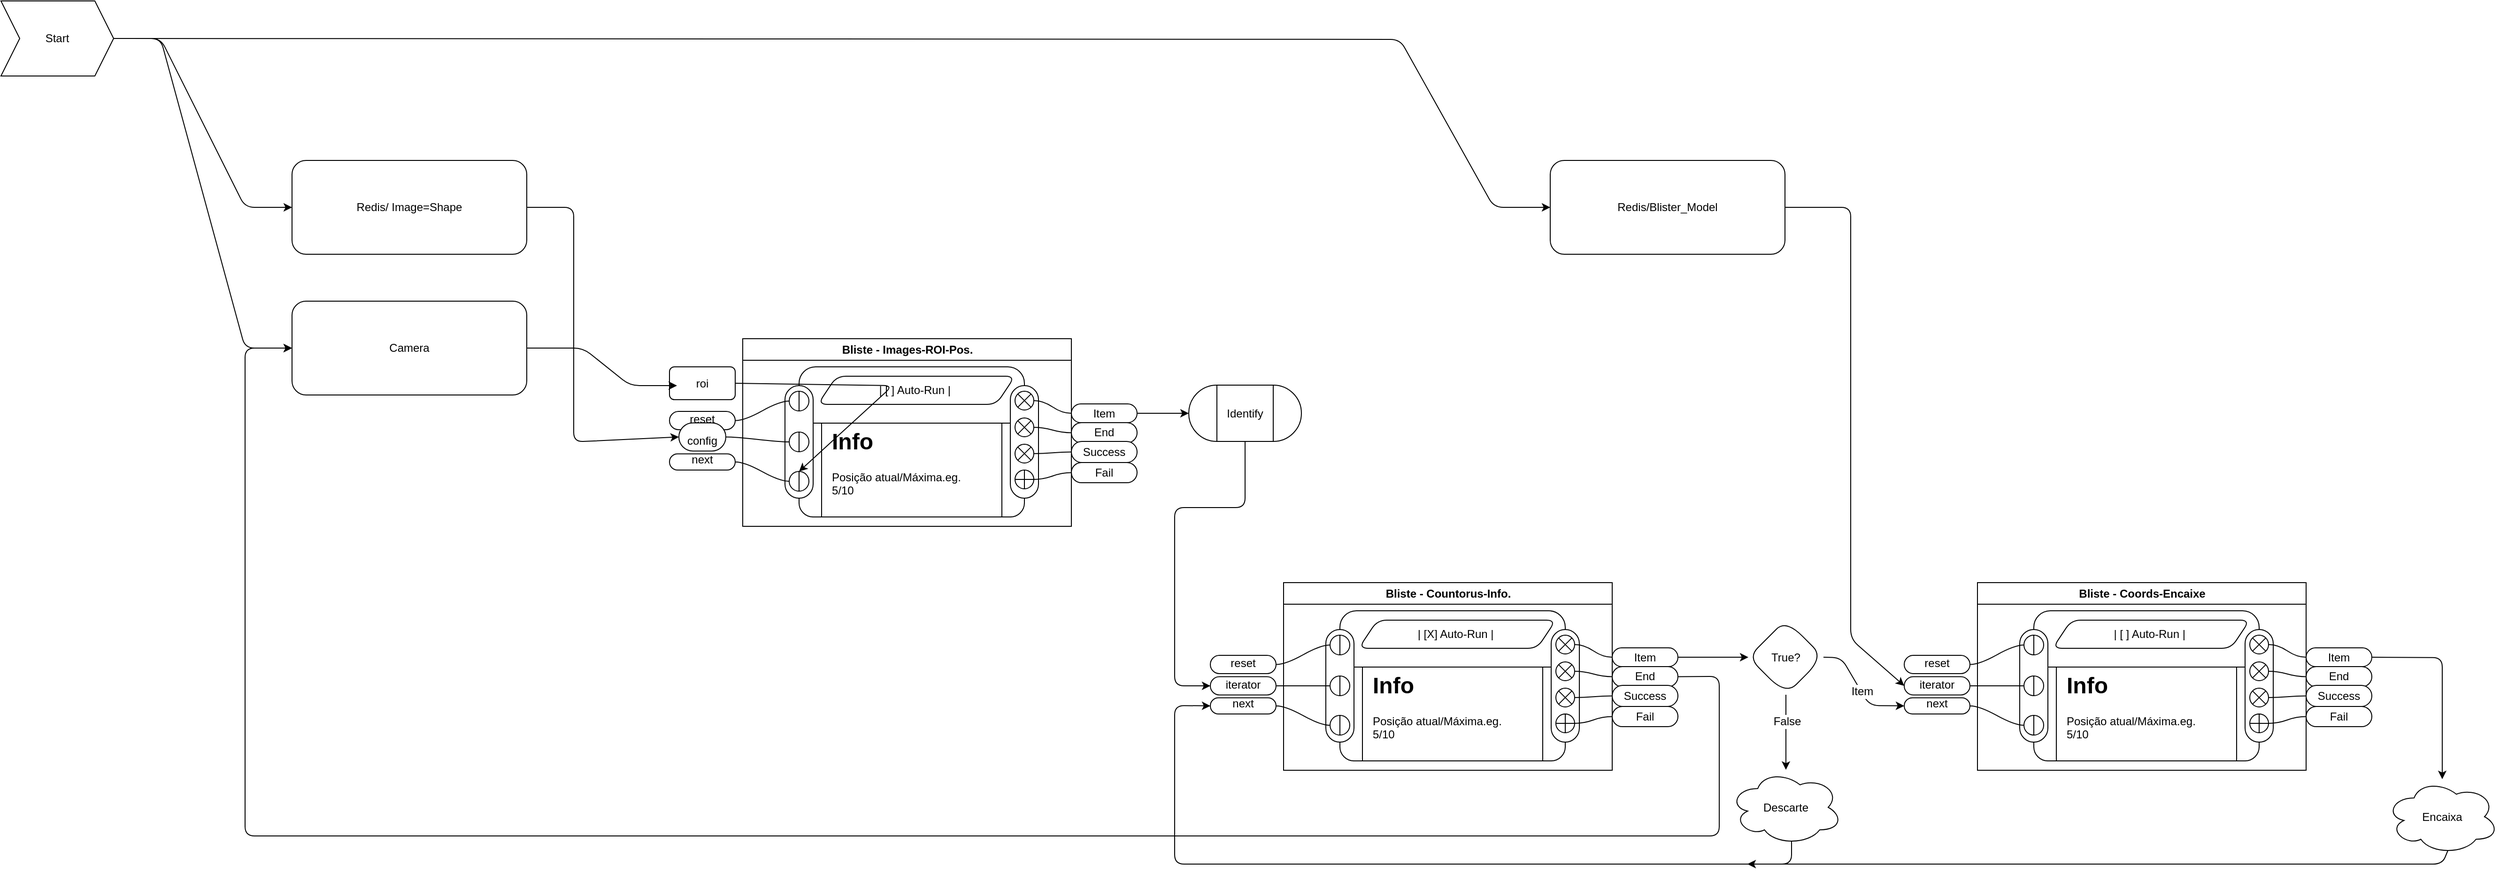 <mxfile>
    <diagram id="ZKISuXxqGtx4IqQge0oO" name="Página-3">
        <mxGraphModel dx="6494" dy="2784" grid="1" gridSize="10" guides="1" tooltips="1" connect="1" arrows="1" fold="1" page="1" pageScale="1" pageWidth="827" pageHeight="1169" math="0" shadow="0">
            <root>
                <mxCell id="ZuB0CfuZaGdFU1oI1BBf-0"/>
                <mxCell id="ZuB0CfuZaGdFU1oI1BBf-1" parent="ZuB0CfuZaGdFU1oI1BBf-0"/>
                <mxCell id="dWcg4CV0RJ5cOK7W0oaW-93" style="edgeStyle=none;html=1;exitX=1;exitY=0.5;exitDx=0;exitDy=0;entryX=0;entryY=0.5;entryDx=0;entryDy=0;fontFamily=Helvetica;fontSize=12;fontColor=default;" parent="ZuB0CfuZaGdFU1oI1BBf-1" source="V_ohqTAkHOc4LDXi7imB-30" target="V_ohqTAkHOc4LDXi7imB-25" edge="1">
                    <mxGeometry relative="1" as="geometry">
                        <Array as="points">
                            <mxPoint x="-1010" y="-800"/>
                            <mxPoint x="-1010" y="-550"/>
                        </Array>
                    </mxGeometry>
                </mxCell>
                <mxCell id="V_ohqTAkHOc4LDXi7imB-30" value="Redis/ Image=Shape" style="rounded=1;whiteSpace=wrap;html=1;fontFamily=Helvetica;fontSize=12;fontColor=default;strokeColor=default;fillColor=default;" parent="ZuB0CfuZaGdFU1oI1BBf-1" vertex="1">
                    <mxGeometry x="-1310" y="-850" width="250" height="100" as="geometry"/>
                </mxCell>
                <mxCell id="dWcg4CV0RJ5cOK7W0oaW-46" style="edgeStyle=none;html=1;exitX=0.5;exitY=1;exitDx=0;exitDy=0;entryX=0;entryY=0.5;entryDx=0;entryDy=0;fontFamily=Helvetica;fontSize=12;fontColor=default;" parent="ZuB0CfuZaGdFU1oI1BBf-1" source="dWcg4CV0RJ5cOK7W0oaW-9" target="dWcg4CV0RJ5cOK7W0oaW-39" edge="1">
                    <mxGeometry relative="1" as="geometry">
                        <Array as="points">
                            <mxPoint x="-295" y="-480"/>
                            <mxPoint x="-370" y="-480"/>
                            <mxPoint x="-370" y="-290"/>
                        </Array>
                    </mxGeometry>
                </mxCell>
                <mxCell id="dWcg4CV0RJ5cOK7W0oaW-9" value="Identify" style="shape=process;whiteSpace=wrap;html=1;backgroundOutline=1;rounded=1;arcSize=50;strokeWidth=1;spacing=4;sketch=0;" parent="ZuB0CfuZaGdFU1oI1BBf-1" vertex="1">
                    <mxGeometry x="-355" y="-610.5" width="120" height="60" as="geometry"/>
                </mxCell>
                <mxCell id="dWcg4CV0RJ5cOK7W0oaW-10" value="" style="edgeStyle=none;html=1;fontFamily=Helvetica;fontSize=12;fontColor=default;" parent="ZuB0CfuZaGdFU1oI1BBf-1" source="V_ohqTAkHOc4LDXi7imB-19" target="dWcg4CV0RJ5cOK7W0oaW-9" edge="1">
                    <mxGeometry relative="1" as="geometry"/>
                </mxCell>
                <mxCell id="dWcg4CV0RJ5cOK7W0oaW-12" value="" style="group" parent="ZuB0CfuZaGdFU1oI1BBf-1" vertex="1" connectable="0">
                    <mxGeometry x="-915" y="-660" width="505" height="200" as="geometry"/>
                </mxCell>
                <mxCell id="V_ohqTAkHOc4LDXi7imB-32" value="Bliste - Images-ROI-Pos." style="swimlane;rounded=0;fontFamily=Helvetica;fontSize=12;fontColor=default;strokeColor=default;fillColor=default;html=1;" parent="dWcg4CV0RJ5cOK7W0oaW-12" vertex="1">
                    <mxGeometry x="85" width="350" height="200" as="geometry"/>
                </mxCell>
                <mxCell id="V_ohqTAkHOc4LDXi7imB-1" value="" style="group" parent="dWcg4CV0RJ5cOK7W0oaW-12" vertex="1" connectable="0">
                    <mxGeometry x="145" y="30" width="240" height="160" as="geometry"/>
                </mxCell>
                <mxCell id="V_ohqTAkHOc4LDXi7imB-2" value="" style="rounded=1;whiteSpace=wrap;html=1;arcSize=11;" parent="V_ohqTAkHOc4LDXi7imB-1" vertex="1">
                    <mxGeometry width="240" height="160" as="geometry"/>
                </mxCell>
                <mxCell id="V_ohqTAkHOc4LDXi7imB-3" value="" style="shape=process;whiteSpace=wrap;html=1;backgroundOutline=1;rounded=1;" parent="V_ohqTAkHOc4LDXi7imB-1" vertex="1">
                    <mxGeometry y="60" width="240" height="100" as="geometry"/>
                </mxCell>
                <mxCell id="V_ohqTAkHOc4LDXi7imB-4" value="&lt;h1&gt;Info&lt;/h1&gt;&lt;div&gt;Posição atual/Máxima.eg.&lt;br&gt;5/10&lt;/div&gt;" style="text;html=1;strokeColor=none;fillColor=none;spacing=5;spacingTop=-20;whiteSpace=wrap;overflow=hidden;rounded=0;" parent="V_ohqTAkHOc4LDXi7imB-1" vertex="1">
                    <mxGeometry x="30" y="60" width="190" height="100" as="geometry"/>
                </mxCell>
                <mxCell id="V_ohqTAkHOc4LDXi7imB-5" value="| [ ] Auto-Run |&amp;nbsp;" style="shape=parallelogram;perimeter=parallelogramPerimeter;whiteSpace=wrap;html=1;fixedSize=1;rounded=1;" parent="V_ohqTAkHOc4LDXi7imB-1" vertex="1">
                    <mxGeometry x="20" y="10" width="210" height="30" as="geometry"/>
                </mxCell>
                <mxCell id="V_ohqTAkHOc4LDXi7imB-6" value="" style="group" parent="dWcg4CV0RJ5cOK7W0oaW-12" vertex="1" connectable="0">
                    <mxGeometry y="50" width="160" height="120" as="geometry"/>
                </mxCell>
                <mxCell id="V_ohqTAkHOc4LDXi7imB-7" value="" style="html=1;dashed=0;whitespace=wrap;shape=mxgraph.dfd.start;rounded=1;rotation=90;" parent="V_ohqTAkHOc4LDXi7imB-6" vertex="1">
                    <mxGeometry x="85" y="45" width="120" height="30" as="geometry"/>
                </mxCell>
                <mxCell id="V_ohqTAkHOc4LDXi7imB-8" value="" style="shape=lineEllipse;line=vertical;perimeter=ellipsePerimeter;whiteSpace=wrap;html=1;backgroundOutline=1;rounded=1;sketch=0;" parent="V_ohqTAkHOc4LDXi7imB-6" vertex="1">
                    <mxGeometry x="134.5" y="6" width="21" height="21" as="geometry"/>
                </mxCell>
                <mxCell id="V_ohqTAkHOc4LDXi7imB-9" value="" style="shape=lineEllipse;line=vertical;perimeter=ellipsePerimeter;whiteSpace=wrap;html=1;backgroundOutline=1;rounded=1;sketch=0;" parent="V_ohqTAkHOc4LDXi7imB-6" vertex="1">
                    <mxGeometry x="134.5" y="49.5" width="21" height="21" as="geometry"/>
                </mxCell>
                <mxCell id="V_ohqTAkHOc4LDXi7imB-10" value="" style="shape=lineEllipse;line=vertical;perimeter=ellipsePerimeter;whiteSpace=wrap;html=1;backgroundOutline=1;rounded=1;sketch=0;" parent="V_ohqTAkHOc4LDXi7imB-6" vertex="1">
                    <mxGeometry x="134.5" y="91.5" width="21" height="21" as="geometry"/>
                </mxCell>
                <mxCell id="V_ohqTAkHOc4LDXi7imB-11" value="" style="edgeStyle=entityRelationEdgeStyle;startArrow=none;endArrow=none;segment=10;curved=1;entryX=0;entryY=0.5;entryDx=0;entryDy=0;exitX=1;exitY=0.5;exitDx=0;exitDy=0;" parent="V_ohqTAkHOc4LDXi7imB-6" source="V_ohqTAkHOc4LDXi7imB-27" edge="1">
                    <mxGeometry relative="1" as="geometry">
                        <mxPoint x="65" y="50" as="sourcePoint"/>
                        <mxPoint x="134.5" y="102" as="targetPoint"/>
                    </mxGeometry>
                </mxCell>
                <mxCell id="V_ohqTAkHOc4LDXi7imB-12" value="" style="html=1;dashed=0;whitespace=wrap;shape=mxgraph.dfd.start;rounded=1;rotation=90;" parent="dWcg4CV0RJ5cOK7W0oaW-12" vertex="1">
                    <mxGeometry x="325" y="95" width="120" height="30" as="geometry"/>
                </mxCell>
                <mxCell id="V_ohqTAkHOc4LDXi7imB-13" value="" style="shape=orEllipse;perimeter=ellipsePerimeter;whiteSpace=wrap;html=1;backgroundOutline=1;rounded=1;" parent="dWcg4CV0RJ5cOK7W0oaW-12" vertex="1">
                    <mxGeometry x="375" y="140" width="20" height="20" as="geometry"/>
                </mxCell>
                <mxCell id="V_ohqTAkHOc4LDXi7imB-14" value="" style="shape=orEllipse;perimeter=ellipsePerimeter;whiteSpace=wrap;html=1;backgroundOutline=1;rounded=1;direction=south;sketch=0;rotation=45;" parent="dWcg4CV0RJ5cOK7W0oaW-12" vertex="1">
                    <mxGeometry x="375" y="56" width="20" height="20" as="geometry"/>
                </mxCell>
                <mxCell id="V_ohqTAkHOc4LDXi7imB-15" value="" style="edgeStyle=entityRelationEdgeStyle;startArrow=none;endArrow=none;segment=10;curved=1;" parent="dWcg4CV0RJ5cOK7W0oaW-12" target="V_ohqTAkHOc4LDXi7imB-28" edge="1">
                    <mxGeometry relative="1" as="geometry">
                        <mxPoint x="395" y="150" as="sourcePoint"/>
                    </mxGeometry>
                </mxCell>
                <mxCell id="V_ohqTAkHOc4LDXi7imB-16" value="" style="edgeStyle=entityRelationEdgeStyle;startArrow=none;endArrow=none;segment=10;curved=1;entryX=0;entryY=0.5;entryDx=0;entryDy=0;exitX=0;exitY=0;exitDx=0;exitDy=0;" parent="dWcg4CV0RJ5cOK7W0oaW-12" source="V_ohqTAkHOc4LDXi7imB-14" target="V_ohqTAkHOc4LDXi7imB-19" edge="1">
                    <mxGeometry relative="1" as="geometry">
                        <mxPoint x="415" y="70" as="sourcePoint"/>
                        <mxPoint x="455" y="49.0" as="targetPoint"/>
                    </mxGeometry>
                </mxCell>
                <mxCell id="V_ohqTAkHOc4LDXi7imB-17" value="End" style="whiteSpace=wrap;html=1;rounded=1;arcSize=50;align=center;verticalAlign=bottom;strokeWidth=1;autosize=1;spacing=4;treeFolding=0;treeMoving=1;newEdgeStyle={&quot;edgeStyle&quot;:&quot;entityRelationEdgeStyle&quot;,&quot;startArrow&quot;:&quot;none&quot;,&quot;endArrow&quot;:&quot;none&quot;,&quot;segment&quot;:10,&quot;curved&quot;:1};sketch=0;expand=1;" parent="dWcg4CV0RJ5cOK7W0oaW-12" vertex="1">
                    <mxGeometry x="435" y="89.5" width="70" height="21.5" as="geometry"/>
                </mxCell>
                <mxCell id="V_ohqTAkHOc4LDXi7imB-18" value="" style="edgeStyle=entityRelationEdgeStyle;startArrow=none;endArrow=none;segment=10;curved=1;entryX=0;entryY=0.5;entryDx=0;entryDy=0;exitX=0;exitY=0;exitDx=0;exitDy=0;" parent="dWcg4CV0RJ5cOK7W0oaW-12" source="V_ohqTAkHOc4LDXi7imB-20" target="V_ohqTAkHOc4LDXi7imB-17" edge="1">
                    <mxGeometry relative="1" as="geometry">
                        <mxPoint x="400" y="108.5" as="sourcePoint"/>
                        <mxPoint x="445" y="150" as="targetPoint"/>
                    </mxGeometry>
                </mxCell>
                <mxCell id="V_ohqTAkHOc4LDXi7imB-19" value="Item" style="whiteSpace=wrap;html=1;rounded=1;arcSize=50;align=center;verticalAlign=middle;strokeWidth=1;autosize=1;spacing=4;treeFolding=0;treeMoving=1;newEdgeStyle={&quot;edgeStyle&quot;:&quot;entityRelationEdgeStyle&quot;,&quot;startArrow&quot;:&quot;none&quot;,&quot;endArrow&quot;:&quot;none&quot;,&quot;segment&quot;:10,&quot;curved&quot;:1};sketch=0;" parent="dWcg4CV0RJ5cOK7W0oaW-12" vertex="1" collapsed="1">
                    <mxGeometry x="435" y="69.5" width="70" height="20" as="geometry"/>
                </mxCell>
                <mxCell id="V_ohqTAkHOc4LDXi7imB-20" value="" style="shape=orEllipse;perimeter=ellipsePerimeter;whiteSpace=wrap;html=1;backgroundOutline=1;rounded=1;direction=south;sketch=0;rotation=45;" parent="dWcg4CV0RJ5cOK7W0oaW-12" vertex="1">
                    <mxGeometry x="375" y="84.5" width="20" height="20" as="geometry"/>
                </mxCell>
                <mxCell id="V_ohqTAkHOc4LDXi7imB-21" value="" style="shape=orEllipse;perimeter=ellipsePerimeter;whiteSpace=wrap;html=1;backgroundOutline=1;rounded=1;direction=south;sketch=0;rotation=45;" parent="dWcg4CV0RJ5cOK7W0oaW-12" vertex="1">
                    <mxGeometry x="375" y="112.5" width="20" height="20" as="geometry"/>
                </mxCell>
                <mxCell id="V_ohqTAkHOc4LDXi7imB-22" value="" style="edgeStyle=entityRelationEdgeStyle;startArrow=none;endArrow=none;segment=10;curved=1;entryX=0;entryY=0.5;entryDx=0;entryDy=0;exitX=0;exitY=0;exitDx=0;exitDy=0;" parent="dWcg4CV0RJ5cOK7W0oaW-12" source="V_ohqTAkHOc4LDXi7imB-21" target="V_ohqTAkHOc4LDXi7imB-29" edge="1">
                    <mxGeometry relative="1" as="geometry">
                        <mxPoint x="405.0" y="104.5" as="sourcePoint"/>
                        <mxPoint x="445" y="118.25" as="targetPoint"/>
                    </mxGeometry>
                </mxCell>
                <mxCell id="V_ohqTAkHOc4LDXi7imB-23" value="reset" style="whiteSpace=wrap;html=1;rounded=1;arcSize=50;align=center;verticalAlign=bottom;strokeWidth=1;autosize=1;spacing=4;treeFolding=0;treeMoving=1;newEdgeStyle={&quot;edgeStyle&quot;:&quot;entityRelationEdgeStyle&quot;,&quot;startArrow&quot;:&quot;none&quot;,&quot;endArrow&quot;:&quot;none&quot;,&quot;segment&quot;:10,&quot;curved&quot;:1};sketch=0;expand=1;labelPosition=center;verticalLabelPosition=middle;" parent="dWcg4CV0RJ5cOK7W0oaW-12" vertex="1">
                    <mxGeometry x="7" y="77.5" width="70" height="19.5" as="geometry"/>
                </mxCell>
                <mxCell id="V_ohqTAkHOc4LDXi7imB-24" value="" style="edgeStyle=entityRelationEdgeStyle;startArrow=none;endArrow=none;segment=10;curved=1;entryX=0;entryY=0.5;entryDx=0;entryDy=0;exitX=1;exitY=0.5;exitDx=0;exitDy=0;" parent="dWcg4CV0RJ5cOK7W0oaW-12" source="V_ohqTAkHOc4LDXi7imB-23" target="V_ohqTAkHOc4LDXi7imB-8" edge="1">
                    <mxGeometry relative="1" as="geometry">
                        <mxPoint x="75.0" y="90.0" as="sourcePoint"/>
                        <mxPoint x="115" y="111" as="targetPoint"/>
                    </mxGeometry>
                </mxCell>
                <mxCell id="V_ohqTAkHOc4LDXi7imB-25" value="config" style="whiteSpace=wrap;html=1;rounded=1;arcSize=50;align=center;verticalAlign=bottom;strokeWidth=1;autosize=1;spacing=4;treeFolding=0;treeMoving=1;newEdgeStyle={&quot;edgeStyle&quot;:&quot;entityRelationEdgeStyle&quot;,&quot;startArrow&quot;:&quot;none&quot;,&quot;endArrow&quot;:&quot;none&quot;,&quot;segment&quot;:10,&quot;curved&quot;:1};sketch=0;expand=1;labelPosition=center;verticalLabelPosition=middle;" parent="dWcg4CV0RJ5cOK7W0oaW-12" vertex="1">
                    <mxGeometry x="17" y="89.75" width="50" height="30" as="geometry"/>
                </mxCell>
                <mxCell id="V_ohqTAkHOc4LDXi7imB-26" value="" style="edgeStyle=entityRelationEdgeStyle;startArrow=none;endArrow=none;segment=10;curved=1;entryX=0;entryY=0.5;entryDx=0;entryDy=0;exitX=1;exitY=0.5;exitDx=0;exitDy=0;" parent="dWcg4CV0RJ5cOK7W0oaW-12" source="V_ohqTAkHOc4LDXi7imB-25" target="V_ohqTAkHOc4LDXi7imB-9" edge="1">
                    <mxGeometry relative="1" as="geometry">
                        <mxPoint x="75" y="114" as="sourcePoint"/>
                        <mxPoint x="144.5" y="97.5" as="targetPoint"/>
                    </mxGeometry>
                </mxCell>
                <mxCell id="V_ohqTAkHOc4LDXi7imB-27" value="next" style="whiteSpace=wrap;html=1;rounded=1;arcSize=50;align=center;verticalAlign=bottom;strokeWidth=1;autosize=1;spacing=4;treeFolding=0;treeMoving=1;newEdgeStyle={&quot;edgeStyle&quot;:&quot;entityRelationEdgeStyle&quot;,&quot;startArrow&quot;:&quot;none&quot;,&quot;endArrow&quot;:&quot;none&quot;,&quot;segment&quot;:10,&quot;curved&quot;:1};sketch=0;expand=1;labelPosition=center;verticalLabelPosition=middle;" parent="dWcg4CV0RJ5cOK7W0oaW-12" vertex="1">
                    <mxGeometry x="7" y="122.75" width="70" height="17.25" as="geometry"/>
                </mxCell>
                <mxCell id="V_ohqTAkHOc4LDXi7imB-28" value="Fail" style="whiteSpace=wrap;html=1;rounded=1;arcSize=50;align=center;verticalAlign=middle;strokeWidth=1;autosize=1;spacing=4;treeFolding=0;treeMoving=1;newEdgeStyle={&quot;edgeStyle&quot;:&quot;entityRelationEdgeStyle&quot;,&quot;startArrow&quot;:&quot;none&quot;,&quot;endArrow&quot;:&quot;none&quot;,&quot;segment&quot;:10,&quot;curved&quot;:1};sketch=0;expand=1;" parent="dWcg4CV0RJ5cOK7W0oaW-12" vertex="1">
                    <mxGeometry x="435" y="132" width="70" height="21.5" as="geometry"/>
                </mxCell>
                <mxCell id="V_ohqTAkHOc4LDXi7imB-29" value="Success" style="whiteSpace=wrap;html=1;rounded=1;arcSize=50;align=center;verticalAlign=bottom;strokeWidth=1;autosize=1;spacing=4;treeFolding=0;treeMoving=1;newEdgeStyle={&quot;edgeStyle&quot;:&quot;entityRelationEdgeStyle&quot;,&quot;startArrow&quot;:&quot;none&quot;,&quot;endArrow&quot;:&quot;none&quot;,&quot;segment&quot;:10,&quot;curved&quot;:1};sketch=0;expand=1;" parent="dWcg4CV0RJ5cOK7W0oaW-12" vertex="1">
                    <mxGeometry x="435" y="109.5" width="70" height="22.5" as="geometry"/>
                </mxCell>
                <mxCell id="URbFI4gtBx8X1zdBiMfo-0" style="edgeStyle=none;html=1;exitX=1;exitY=0.5;exitDx=0;exitDy=0;entryX=0.5;entryY=0;entryDx=0;entryDy=0;fontFamily=Helvetica;fontSize=12;fontColor=default;" parent="dWcg4CV0RJ5cOK7W0oaW-12" source="dWcg4CV0RJ5cOK7W0oaW-105" target="V_ohqTAkHOc4LDXi7imB-10" edge="1">
                    <mxGeometry relative="1" as="geometry">
                        <Array as="points">
                            <mxPoint x="245" y="50"/>
                        </Array>
                    </mxGeometry>
                </mxCell>
                <mxCell id="dWcg4CV0RJ5cOK7W0oaW-105" value="roi&lt;br&gt;" style="rounded=1;whiteSpace=wrap;html=1;fontFamily=Helvetica;fontSize=12;fontColor=default;strokeColor=default;fillColor=default;" parent="dWcg4CV0RJ5cOK7W0oaW-12" vertex="1">
                    <mxGeometry x="7" y="30" width="70" height="35" as="geometry"/>
                </mxCell>
                <mxCell id="dWcg4CV0RJ5cOK7W0oaW-51" value="" style="edgeStyle=none;html=1;fontFamily=Helvetica;fontSize=12;fontColor=default;" parent="ZuB0CfuZaGdFU1oI1BBf-1" source="dWcg4CV0RJ5cOK7W0oaW-47" target="dWcg4CV0RJ5cOK7W0oaW-50" edge="1">
                    <mxGeometry relative="1" as="geometry"/>
                </mxCell>
                <mxCell id="dWcg4CV0RJ5cOK7W0oaW-53" value="False" style="edgeLabel;html=1;align=center;verticalAlign=middle;resizable=0;points=[];fontSize=12;fontFamily=Helvetica;fontColor=default;" parent="dWcg4CV0RJ5cOK7W0oaW-51" vertex="1" connectable="0">
                    <mxGeometry x="-0.289" y="1" relative="1" as="geometry">
                        <mxPoint as="offset"/>
                    </mxGeometry>
                </mxCell>
                <mxCell id="dWcg4CV0RJ5cOK7W0oaW-85" style="edgeStyle=none;html=1;exitX=1;exitY=0.5;exitDx=0;exitDy=0;entryX=0;entryY=0.5;entryDx=0;entryDy=0;fontFamily=Helvetica;fontSize=12;fontColor=default;" parent="ZuB0CfuZaGdFU1oI1BBf-1" source="dWcg4CV0RJ5cOK7W0oaW-47" target="dWcg4CV0RJ5cOK7W0oaW-82" edge="1">
                    <mxGeometry relative="1" as="geometry">
                        <Array as="points">
                            <mxPoint x="340" y="-320"/>
                            <mxPoint x="370" y="-269"/>
                        </Array>
                    </mxGeometry>
                </mxCell>
                <mxCell id="dWcg4CV0RJ5cOK7W0oaW-89" value="Item" style="edgeLabel;html=1;align=center;verticalAlign=middle;resizable=0;points=[];fontSize=12;fontFamily=Helvetica;fontColor=default;" parent="dWcg4CV0RJ5cOK7W0oaW-85" vertex="1" connectable="0">
                    <mxGeometry x="0.066" relative="1" as="geometry">
                        <mxPoint y="-1" as="offset"/>
                    </mxGeometry>
                </mxCell>
                <mxCell id="dWcg4CV0RJ5cOK7W0oaW-47" value="True?" style="rhombus;whiteSpace=wrap;html=1;rounded=1;arcSize=50;strokeWidth=1;spacing=4;sketch=0;" parent="ZuB0CfuZaGdFU1oI1BBf-1" vertex="1">
                    <mxGeometry x="241" y="-360.5" width="80" height="80" as="geometry"/>
                </mxCell>
                <mxCell id="dWcg4CV0RJ5cOK7W0oaW-48" value="" style="edgeStyle=none;html=1;fontFamily=Helvetica;fontSize=12;fontColor=default;" parent="ZuB0CfuZaGdFU1oI1BBf-1" source="dWcg4CV0RJ5cOK7W0oaW-33" target="dWcg4CV0RJ5cOK7W0oaW-47" edge="1">
                    <mxGeometry relative="1" as="geometry"/>
                </mxCell>
                <mxCell id="dWcg4CV0RJ5cOK7W0oaW-52" style="edgeStyle=none;html=1;exitX=0.55;exitY=0.95;exitDx=0;exitDy=0;exitPerimeter=0;entryX=0;entryY=0.5;entryDx=0;entryDy=0;fontFamily=Helvetica;fontSize=12;fontColor=default;" parent="ZuB0CfuZaGdFU1oI1BBf-1" source="dWcg4CV0RJ5cOK7W0oaW-50" target="dWcg4CV0RJ5cOK7W0oaW-41" edge="1">
                    <mxGeometry relative="1" as="geometry">
                        <Array as="points">
                            <mxPoint x="287" y="-100"/>
                            <mxPoint x="-370" y="-100"/>
                            <mxPoint x="-370" y="-269"/>
                        </Array>
                    </mxGeometry>
                </mxCell>
                <mxCell id="dWcg4CV0RJ5cOK7W0oaW-50" value="Descarte" style="ellipse;shape=cloud;whiteSpace=wrap;html=1;rounded=1;arcSize=50;strokeWidth=1;spacing=4;sketch=0;" parent="ZuB0CfuZaGdFU1oI1BBf-1" vertex="1">
                    <mxGeometry x="221" y="-200.5" width="120" height="80" as="geometry"/>
                </mxCell>
                <mxCell id="dWcg4CV0RJ5cOK7W0oaW-92" style="edgeStyle=none;html=1;exitX=0.55;exitY=0.95;exitDx=0;exitDy=0;exitPerimeter=0;fontFamily=Helvetica;fontSize=12;fontColor=default;" parent="ZuB0CfuZaGdFU1oI1BBf-1" source="dWcg4CV0RJ5cOK7W0oaW-90" edge="1">
                    <mxGeometry relative="1" as="geometry">
                        <mxPoint x="240" y="-100.0" as="targetPoint"/>
                        <Array as="points">
                            <mxPoint x="980" y="-100"/>
                        </Array>
                    </mxGeometry>
                </mxCell>
                <mxCell id="dWcg4CV0RJ5cOK7W0oaW-90" value="Encaixa" style="ellipse;shape=cloud;whiteSpace=wrap;html=1;rounded=1;arcSize=50;strokeWidth=1;spacing=4;sketch=0;" parent="ZuB0CfuZaGdFU1oI1BBf-1" vertex="1">
                    <mxGeometry x="920" y="-190.5" width="120" height="80" as="geometry"/>
                </mxCell>
                <mxCell id="dWcg4CV0RJ5cOK7W0oaW-91" style="edgeStyle=none;html=1;exitX=1;exitY=0.5;exitDx=0;exitDy=0;fontFamily=Helvetica;fontSize=12;fontColor=default;" parent="ZuB0CfuZaGdFU1oI1BBf-1" source="dWcg4CV0RJ5cOK7W0oaW-74" target="dWcg4CV0RJ5cOK7W0oaW-90" edge="1">
                    <mxGeometry relative="1" as="geometry">
                        <Array as="points">
                            <mxPoint x="980" y="-320"/>
                        </Array>
                    </mxGeometry>
                </mxCell>
                <mxCell id="dWcg4CV0RJ5cOK7W0oaW-95" style="edgeStyle=none;html=1;exitX=1;exitY=0.5;exitDx=0;exitDy=0;entryX=0;entryY=0.5;entryDx=0;entryDy=0;fontFamily=Helvetica;fontSize=12;fontColor=default;" parent="ZuB0CfuZaGdFU1oI1BBf-1" source="dWcg4CV0RJ5cOK7W0oaW-94" target="dWcg4CV0RJ5cOK7W0oaW-80" edge="1">
                    <mxGeometry relative="1" as="geometry">
                        <Array as="points">
                            <mxPoint x="350" y="-800"/>
                            <mxPoint x="350" y="-340"/>
                        </Array>
                    </mxGeometry>
                </mxCell>
                <mxCell id="dWcg4CV0RJ5cOK7W0oaW-94" value="Redis/Blister_Model" style="rounded=1;whiteSpace=wrap;html=1;fontFamily=Helvetica;fontSize=12;fillColor=default;gradientColor=none;" parent="ZuB0CfuZaGdFU1oI1BBf-1" vertex="1">
                    <mxGeometry x="30" y="-850" width="250" height="100" as="geometry"/>
                </mxCell>
                <mxCell id="dWcg4CV0RJ5cOK7W0oaW-54" value="" style="group" parent="ZuB0CfuZaGdFU1oI1BBf-1" vertex="1" connectable="0">
                    <mxGeometry x="400" y="-400" width="505" height="200" as="geometry"/>
                </mxCell>
                <mxCell id="dWcg4CV0RJ5cOK7W0oaW-55" value="Bliste - Coords-Encaixe" style="swimlane;rounded=0;fontFamily=Helvetica;fontSize=12;fontColor=default;strokeColor=default;fillColor=default;html=1;" parent="dWcg4CV0RJ5cOK7W0oaW-54" vertex="1">
                    <mxGeometry x="85" width="350" height="200" as="geometry"/>
                </mxCell>
                <mxCell id="dWcg4CV0RJ5cOK7W0oaW-56" value="" style="group" parent="dWcg4CV0RJ5cOK7W0oaW-54" vertex="1" connectable="0">
                    <mxGeometry x="145" y="30" width="240" height="160" as="geometry"/>
                </mxCell>
                <mxCell id="dWcg4CV0RJ5cOK7W0oaW-57" value="" style="rounded=1;whiteSpace=wrap;html=1;arcSize=11;" parent="dWcg4CV0RJ5cOK7W0oaW-56" vertex="1">
                    <mxGeometry width="240" height="160" as="geometry"/>
                </mxCell>
                <mxCell id="dWcg4CV0RJ5cOK7W0oaW-58" value="" style="shape=process;whiteSpace=wrap;html=1;backgroundOutline=1;rounded=1;" parent="dWcg4CV0RJ5cOK7W0oaW-56" vertex="1">
                    <mxGeometry y="60" width="240" height="100" as="geometry"/>
                </mxCell>
                <mxCell id="dWcg4CV0RJ5cOK7W0oaW-59" value="&lt;h1&gt;Info&lt;/h1&gt;&lt;div&gt;Posição atual/Máxima.eg.&lt;br&gt;5/10&lt;/div&gt;" style="text;html=1;strokeColor=none;fillColor=none;spacing=5;spacingTop=-20;whiteSpace=wrap;overflow=hidden;rounded=0;" parent="dWcg4CV0RJ5cOK7W0oaW-56" vertex="1">
                    <mxGeometry x="30" y="60" width="190" height="100" as="geometry"/>
                </mxCell>
                <mxCell id="dWcg4CV0RJ5cOK7W0oaW-60" value="| [ ] Auto-Run |&amp;nbsp;" style="shape=parallelogram;perimeter=parallelogramPerimeter;whiteSpace=wrap;html=1;fixedSize=1;rounded=1;" parent="dWcg4CV0RJ5cOK7W0oaW-56" vertex="1">
                    <mxGeometry x="20" y="10" width="210" height="30" as="geometry"/>
                </mxCell>
                <mxCell id="dWcg4CV0RJ5cOK7W0oaW-61" value="" style="group" parent="dWcg4CV0RJ5cOK7W0oaW-54" vertex="1" connectable="0">
                    <mxGeometry y="50" width="160" height="120" as="geometry"/>
                </mxCell>
                <mxCell id="dWcg4CV0RJ5cOK7W0oaW-62" value="" style="html=1;dashed=0;whitespace=wrap;shape=mxgraph.dfd.start;rounded=1;rotation=90;" parent="dWcg4CV0RJ5cOK7W0oaW-61" vertex="1">
                    <mxGeometry x="85" y="45" width="120" height="30" as="geometry"/>
                </mxCell>
                <mxCell id="dWcg4CV0RJ5cOK7W0oaW-63" value="" style="shape=lineEllipse;line=vertical;perimeter=ellipsePerimeter;whiteSpace=wrap;html=1;backgroundOutline=1;rounded=1;sketch=0;" parent="dWcg4CV0RJ5cOK7W0oaW-61" vertex="1">
                    <mxGeometry x="134.5" y="6" width="21" height="21" as="geometry"/>
                </mxCell>
                <mxCell id="dWcg4CV0RJ5cOK7W0oaW-64" value="" style="shape=lineEllipse;line=vertical;perimeter=ellipsePerimeter;whiteSpace=wrap;html=1;backgroundOutline=1;rounded=1;sketch=0;" parent="dWcg4CV0RJ5cOK7W0oaW-61" vertex="1">
                    <mxGeometry x="134.5" y="49.5" width="21" height="21" as="geometry"/>
                </mxCell>
                <mxCell id="dWcg4CV0RJ5cOK7W0oaW-65" value="" style="shape=lineEllipse;line=vertical;perimeter=ellipsePerimeter;whiteSpace=wrap;html=1;backgroundOutline=1;rounded=1;sketch=0;" parent="dWcg4CV0RJ5cOK7W0oaW-61" vertex="1">
                    <mxGeometry x="134.5" y="91.5" width="21" height="21" as="geometry"/>
                </mxCell>
                <mxCell id="dWcg4CV0RJ5cOK7W0oaW-66" value="" style="edgeStyle=entityRelationEdgeStyle;startArrow=none;endArrow=none;segment=10;curved=1;entryX=0;entryY=0.5;entryDx=0;entryDy=0;exitX=1;exitY=0.5;exitDx=0;exitDy=0;" parent="dWcg4CV0RJ5cOK7W0oaW-61" source="dWcg4CV0RJ5cOK7W0oaW-82" edge="1">
                    <mxGeometry relative="1" as="geometry">
                        <mxPoint x="65" y="50" as="sourcePoint"/>
                        <mxPoint x="134.5" y="102" as="targetPoint"/>
                    </mxGeometry>
                </mxCell>
                <mxCell id="dWcg4CV0RJ5cOK7W0oaW-67" value="" style="html=1;dashed=0;whitespace=wrap;shape=mxgraph.dfd.start;rounded=1;rotation=90;" parent="dWcg4CV0RJ5cOK7W0oaW-54" vertex="1">
                    <mxGeometry x="325" y="95" width="120" height="30" as="geometry"/>
                </mxCell>
                <mxCell id="dWcg4CV0RJ5cOK7W0oaW-68" value="" style="shape=orEllipse;perimeter=ellipsePerimeter;whiteSpace=wrap;html=1;backgroundOutline=1;rounded=1;" parent="dWcg4CV0RJ5cOK7W0oaW-54" vertex="1">
                    <mxGeometry x="375" y="140" width="20" height="20" as="geometry"/>
                </mxCell>
                <mxCell id="dWcg4CV0RJ5cOK7W0oaW-69" value="" style="shape=orEllipse;perimeter=ellipsePerimeter;whiteSpace=wrap;html=1;backgroundOutline=1;rounded=1;direction=south;sketch=0;rotation=45;" parent="dWcg4CV0RJ5cOK7W0oaW-54" vertex="1">
                    <mxGeometry x="375" y="56" width="20" height="20" as="geometry"/>
                </mxCell>
                <mxCell id="dWcg4CV0RJ5cOK7W0oaW-70" value="" style="edgeStyle=entityRelationEdgeStyle;startArrow=none;endArrow=none;segment=10;curved=1;" parent="dWcg4CV0RJ5cOK7W0oaW-54" target="dWcg4CV0RJ5cOK7W0oaW-83" edge="1">
                    <mxGeometry relative="1" as="geometry">
                        <mxPoint x="395" y="150" as="sourcePoint"/>
                    </mxGeometry>
                </mxCell>
                <mxCell id="dWcg4CV0RJ5cOK7W0oaW-71" value="" style="edgeStyle=entityRelationEdgeStyle;startArrow=none;endArrow=none;segment=10;curved=1;entryX=0;entryY=0.5;entryDx=0;entryDy=0;exitX=0;exitY=0;exitDx=0;exitDy=0;" parent="dWcg4CV0RJ5cOK7W0oaW-54" source="dWcg4CV0RJ5cOK7W0oaW-69" target="dWcg4CV0RJ5cOK7W0oaW-74" edge="1">
                    <mxGeometry relative="1" as="geometry">
                        <mxPoint x="415" y="70" as="sourcePoint"/>
                        <mxPoint x="455" y="49.0" as="targetPoint"/>
                    </mxGeometry>
                </mxCell>
                <mxCell id="dWcg4CV0RJ5cOK7W0oaW-72" value="End" style="whiteSpace=wrap;html=1;rounded=1;arcSize=50;align=center;verticalAlign=bottom;strokeWidth=1;autosize=1;spacing=4;treeFolding=0;treeMoving=1;newEdgeStyle={&quot;edgeStyle&quot;:&quot;entityRelationEdgeStyle&quot;,&quot;startArrow&quot;:&quot;none&quot;,&quot;endArrow&quot;:&quot;none&quot;,&quot;segment&quot;:10,&quot;curved&quot;:1};sketch=0;expand=1;" parent="dWcg4CV0RJ5cOK7W0oaW-54" vertex="1">
                    <mxGeometry x="435" y="89.5" width="70" height="21.5" as="geometry"/>
                </mxCell>
                <mxCell id="dWcg4CV0RJ5cOK7W0oaW-73" value="" style="edgeStyle=entityRelationEdgeStyle;startArrow=none;endArrow=none;segment=10;curved=1;entryX=0;entryY=0.5;entryDx=0;entryDy=0;exitX=0;exitY=0;exitDx=0;exitDy=0;" parent="dWcg4CV0RJ5cOK7W0oaW-54" source="dWcg4CV0RJ5cOK7W0oaW-75" target="dWcg4CV0RJ5cOK7W0oaW-72" edge="1">
                    <mxGeometry relative="1" as="geometry">
                        <mxPoint x="400" y="108.5" as="sourcePoint"/>
                        <mxPoint x="445" y="150" as="targetPoint"/>
                    </mxGeometry>
                </mxCell>
                <mxCell id="dWcg4CV0RJ5cOK7W0oaW-74" value="Item" style="whiteSpace=wrap;html=1;rounded=1;arcSize=50;align=center;verticalAlign=middle;strokeWidth=1;autosize=1;spacing=4;treeFolding=0;treeMoving=1;newEdgeStyle={&quot;edgeStyle&quot;:&quot;entityRelationEdgeStyle&quot;,&quot;startArrow&quot;:&quot;none&quot;,&quot;endArrow&quot;:&quot;none&quot;,&quot;segment&quot;:10,&quot;curved&quot;:1};sketch=0;" parent="dWcg4CV0RJ5cOK7W0oaW-54" vertex="1" collapsed="1">
                    <mxGeometry x="435" y="69.5" width="70" height="20" as="geometry"/>
                </mxCell>
                <mxCell id="dWcg4CV0RJ5cOK7W0oaW-75" value="" style="shape=orEllipse;perimeter=ellipsePerimeter;whiteSpace=wrap;html=1;backgroundOutline=1;rounded=1;direction=south;sketch=0;rotation=45;" parent="dWcg4CV0RJ5cOK7W0oaW-54" vertex="1">
                    <mxGeometry x="375" y="84.5" width="20" height="20" as="geometry"/>
                </mxCell>
                <mxCell id="dWcg4CV0RJ5cOK7W0oaW-76" value="" style="shape=orEllipse;perimeter=ellipsePerimeter;whiteSpace=wrap;html=1;backgroundOutline=1;rounded=1;direction=south;sketch=0;rotation=45;" parent="dWcg4CV0RJ5cOK7W0oaW-54" vertex="1">
                    <mxGeometry x="375" y="112.5" width="20" height="20" as="geometry"/>
                </mxCell>
                <mxCell id="dWcg4CV0RJ5cOK7W0oaW-77" value="" style="edgeStyle=entityRelationEdgeStyle;startArrow=none;endArrow=none;segment=10;curved=1;entryX=0;entryY=0.5;entryDx=0;entryDy=0;exitX=0;exitY=0;exitDx=0;exitDy=0;" parent="dWcg4CV0RJ5cOK7W0oaW-54" source="dWcg4CV0RJ5cOK7W0oaW-76" target="dWcg4CV0RJ5cOK7W0oaW-84" edge="1">
                    <mxGeometry relative="1" as="geometry">
                        <mxPoint x="405.0" y="104.5" as="sourcePoint"/>
                        <mxPoint x="445" y="118.25" as="targetPoint"/>
                    </mxGeometry>
                </mxCell>
                <mxCell id="dWcg4CV0RJ5cOK7W0oaW-78" value="reset" style="whiteSpace=wrap;html=1;rounded=1;arcSize=50;align=center;verticalAlign=bottom;strokeWidth=1;autosize=1;spacing=4;treeFolding=0;treeMoving=1;newEdgeStyle={&quot;edgeStyle&quot;:&quot;entityRelationEdgeStyle&quot;,&quot;startArrow&quot;:&quot;none&quot;,&quot;endArrow&quot;:&quot;none&quot;,&quot;segment&quot;:10,&quot;curved&quot;:1};sketch=0;expand=1;labelPosition=center;verticalLabelPosition=middle;" parent="dWcg4CV0RJ5cOK7W0oaW-54" vertex="1">
                    <mxGeometry x="7" y="77.5" width="70" height="19.5" as="geometry"/>
                </mxCell>
                <mxCell id="dWcg4CV0RJ5cOK7W0oaW-79" value="" style="edgeStyle=entityRelationEdgeStyle;startArrow=none;endArrow=none;segment=10;curved=1;entryX=0;entryY=0.5;entryDx=0;entryDy=0;exitX=1;exitY=0.5;exitDx=0;exitDy=0;" parent="dWcg4CV0RJ5cOK7W0oaW-54" source="dWcg4CV0RJ5cOK7W0oaW-78" target="dWcg4CV0RJ5cOK7W0oaW-63" edge="1">
                    <mxGeometry relative="1" as="geometry">
                        <mxPoint x="75.0" y="90.0" as="sourcePoint"/>
                        <mxPoint x="115" y="111" as="targetPoint"/>
                    </mxGeometry>
                </mxCell>
                <mxCell id="dWcg4CV0RJ5cOK7W0oaW-80" value="iterator" style="whiteSpace=wrap;html=1;rounded=1;arcSize=50;align=center;verticalAlign=bottom;strokeWidth=1;autosize=1;spacing=4;treeFolding=0;treeMoving=1;newEdgeStyle={&quot;edgeStyle&quot;:&quot;entityRelationEdgeStyle&quot;,&quot;startArrow&quot;:&quot;none&quot;,&quot;endArrow&quot;:&quot;none&quot;,&quot;segment&quot;:10,&quot;curved&quot;:1};sketch=0;expand=1;labelPosition=center;verticalLabelPosition=middle;" parent="dWcg4CV0RJ5cOK7W0oaW-54" vertex="1">
                    <mxGeometry x="7" y="100.25" width="70" height="19.5" as="geometry"/>
                </mxCell>
                <mxCell id="dWcg4CV0RJ5cOK7W0oaW-81" value="" style="edgeStyle=entityRelationEdgeStyle;startArrow=none;endArrow=none;segment=10;curved=1;entryX=0;entryY=0.5;entryDx=0;entryDy=0;exitX=1;exitY=0.5;exitDx=0;exitDy=0;" parent="dWcg4CV0RJ5cOK7W0oaW-54" source="dWcg4CV0RJ5cOK7W0oaW-80" target="dWcg4CV0RJ5cOK7W0oaW-64" edge="1">
                    <mxGeometry relative="1" as="geometry">
                        <mxPoint x="75" y="114" as="sourcePoint"/>
                        <mxPoint x="144.5" y="97.5" as="targetPoint"/>
                    </mxGeometry>
                </mxCell>
                <mxCell id="dWcg4CV0RJ5cOK7W0oaW-82" value="next" style="whiteSpace=wrap;html=1;rounded=1;arcSize=50;align=center;verticalAlign=bottom;strokeWidth=1;autosize=1;spacing=4;treeFolding=0;treeMoving=1;newEdgeStyle={&quot;edgeStyle&quot;:&quot;entityRelationEdgeStyle&quot;,&quot;startArrow&quot;:&quot;none&quot;,&quot;endArrow&quot;:&quot;none&quot;,&quot;segment&quot;:10,&quot;curved&quot;:1};sketch=0;expand=1;labelPosition=center;verticalLabelPosition=middle;" parent="dWcg4CV0RJ5cOK7W0oaW-54" vertex="1">
                    <mxGeometry x="7" y="122.75" width="70" height="17.25" as="geometry"/>
                </mxCell>
                <mxCell id="dWcg4CV0RJ5cOK7W0oaW-83" value="Fail" style="whiteSpace=wrap;html=1;rounded=1;arcSize=50;align=center;verticalAlign=middle;strokeWidth=1;autosize=1;spacing=4;treeFolding=0;treeMoving=1;newEdgeStyle={&quot;edgeStyle&quot;:&quot;entityRelationEdgeStyle&quot;,&quot;startArrow&quot;:&quot;none&quot;,&quot;endArrow&quot;:&quot;none&quot;,&quot;segment&quot;:10,&quot;curved&quot;:1};sketch=0;expand=1;" parent="dWcg4CV0RJ5cOK7W0oaW-54" vertex="1">
                    <mxGeometry x="435" y="132" width="70" height="21.5" as="geometry"/>
                </mxCell>
                <mxCell id="dWcg4CV0RJ5cOK7W0oaW-84" value="Success" style="whiteSpace=wrap;html=1;rounded=1;arcSize=50;align=center;verticalAlign=bottom;strokeWidth=1;autosize=1;spacing=4;treeFolding=0;treeMoving=1;newEdgeStyle={&quot;edgeStyle&quot;:&quot;entityRelationEdgeStyle&quot;,&quot;startArrow&quot;:&quot;none&quot;,&quot;endArrow&quot;:&quot;none&quot;,&quot;segment&quot;:10,&quot;curved&quot;:1};sketch=0;expand=1;" parent="dWcg4CV0RJ5cOK7W0oaW-54" vertex="1">
                    <mxGeometry x="435" y="109.5" width="70" height="22.5" as="geometry"/>
                </mxCell>
                <mxCell id="dWcg4CV0RJ5cOK7W0oaW-96" value="" style="group" parent="ZuB0CfuZaGdFU1oI1BBf-1" vertex="1" connectable="0">
                    <mxGeometry x="-339" y="-400" width="505" height="200" as="geometry"/>
                </mxCell>
                <mxCell id="dWcg4CV0RJ5cOK7W0oaW-14" value="Bliste - Countorus-Info." style="swimlane;rounded=0;fontFamily=Helvetica;fontSize=12;fontColor=default;strokeColor=default;fillColor=default;html=1;" parent="dWcg4CV0RJ5cOK7W0oaW-96" vertex="1">
                    <mxGeometry x="85" width="350" height="200" as="geometry"/>
                </mxCell>
                <mxCell id="dWcg4CV0RJ5cOK7W0oaW-15" value="" style="group" parent="dWcg4CV0RJ5cOK7W0oaW-96" vertex="1" connectable="0">
                    <mxGeometry x="145" y="30" width="240" height="160" as="geometry"/>
                </mxCell>
                <mxCell id="dWcg4CV0RJ5cOK7W0oaW-16" value="" style="rounded=1;whiteSpace=wrap;html=1;arcSize=11;" parent="dWcg4CV0RJ5cOK7W0oaW-15" vertex="1">
                    <mxGeometry width="240" height="160" as="geometry"/>
                </mxCell>
                <mxCell id="dWcg4CV0RJ5cOK7W0oaW-17" value="" style="shape=process;whiteSpace=wrap;html=1;backgroundOutline=1;rounded=1;" parent="dWcg4CV0RJ5cOK7W0oaW-15" vertex="1">
                    <mxGeometry y="60" width="240" height="100" as="geometry"/>
                </mxCell>
                <mxCell id="dWcg4CV0RJ5cOK7W0oaW-18" value="&lt;h1&gt;Info&lt;/h1&gt;&lt;div&gt;Posição atual/Máxima.eg.&lt;br&gt;5/10&lt;/div&gt;" style="text;html=1;strokeColor=none;fillColor=none;spacing=5;spacingTop=-20;whiteSpace=wrap;overflow=hidden;rounded=0;" parent="dWcg4CV0RJ5cOK7W0oaW-15" vertex="1">
                    <mxGeometry x="30" y="60" width="190" height="100" as="geometry"/>
                </mxCell>
                <mxCell id="dWcg4CV0RJ5cOK7W0oaW-19" value="| [X] Auto-Run |&amp;nbsp;" style="shape=parallelogram;perimeter=parallelogramPerimeter;whiteSpace=wrap;html=1;fixedSize=1;rounded=1;" parent="dWcg4CV0RJ5cOK7W0oaW-15" vertex="1">
                    <mxGeometry x="20" y="10" width="210" height="30" as="geometry"/>
                </mxCell>
                <mxCell id="dWcg4CV0RJ5cOK7W0oaW-20" value="" style="group" parent="dWcg4CV0RJ5cOK7W0oaW-96" vertex="1" connectable="0">
                    <mxGeometry y="50" width="160" height="120" as="geometry"/>
                </mxCell>
                <mxCell id="dWcg4CV0RJ5cOK7W0oaW-21" value="" style="html=1;dashed=0;whitespace=wrap;shape=mxgraph.dfd.start;rounded=1;rotation=90;" parent="dWcg4CV0RJ5cOK7W0oaW-20" vertex="1">
                    <mxGeometry x="85" y="45" width="120" height="30" as="geometry"/>
                </mxCell>
                <mxCell id="dWcg4CV0RJ5cOK7W0oaW-22" value="" style="shape=lineEllipse;line=vertical;perimeter=ellipsePerimeter;whiteSpace=wrap;html=1;backgroundOutline=1;rounded=1;sketch=0;" parent="dWcg4CV0RJ5cOK7W0oaW-20" vertex="1">
                    <mxGeometry x="134.5" y="6" width="21" height="21" as="geometry"/>
                </mxCell>
                <mxCell id="dWcg4CV0RJ5cOK7W0oaW-23" value="" style="shape=lineEllipse;line=vertical;perimeter=ellipsePerimeter;whiteSpace=wrap;html=1;backgroundOutline=1;rounded=1;sketch=0;" parent="dWcg4CV0RJ5cOK7W0oaW-20" vertex="1">
                    <mxGeometry x="134.5" y="49.5" width="21" height="21" as="geometry"/>
                </mxCell>
                <mxCell id="dWcg4CV0RJ5cOK7W0oaW-24" value="" style="shape=lineEllipse;line=vertical;perimeter=ellipsePerimeter;whiteSpace=wrap;html=1;backgroundOutline=1;rounded=1;sketch=0;" parent="dWcg4CV0RJ5cOK7W0oaW-20" vertex="1">
                    <mxGeometry x="134.5" y="91.5" width="21" height="21" as="geometry"/>
                </mxCell>
                <mxCell id="dWcg4CV0RJ5cOK7W0oaW-25" value="" style="edgeStyle=entityRelationEdgeStyle;startArrow=none;endArrow=none;segment=10;curved=1;entryX=0;entryY=0.5;entryDx=0;entryDy=0;exitX=1;exitY=0.5;exitDx=0;exitDy=0;" parent="dWcg4CV0RJ5cOK7W0oaW-20" source="dWcg4CV0RJ5cOK7W0oaW-41" edge="1">
                    <mxGeometry relative="1" as="geometry">
                        <mxPoint x="65" y="50" as="sourcePoint"/>
                        <mxPoint x="134.5" y="102" as="targetPoint"/>
                    </mxGeometry>
                </mxCell>
                <mxCell id="dWcg4CV0RJ5cOK7W0oaW-26" value="" style="html=1;dashed=0;whitespace=wrap;shape=mxgraph.dfd.start;rounded=1;rotation=90;" parent="dWcg4CV0RJ5cOK7W0oaW-96" vertex="1">
                    <mxGeometry x="325" y="95" width="120" height="30" as="geometry"/>
                </mxCell>
                <mxCell id="dWcg4CV0RJ5cOK7W0oaW-27" value="" style="shape=orEllipse;perimeter=ellipsePerimeter;whiteSpace=wrap;html=1;backgroundOutline=1;rounded=1;" parent="dWcg4CV0RJ5cOK7W0oaW-96" vertex="1">
                    <mxGeometry x="375" y="140" width="20" height="20" as="geometry"/>
                </mxCell>
                <mxCell id="dWcg4CV0RJ5cOK7W0oaW-28" value="" style="shape=orEllipse;perimeter=ellipsePerimeter;whiteSpace=wrap;html=1;backgroundOutline=1;rounded=1;direction=south;sketch=0;rotation=45;" parent="dWcg4CV0RJ5cOK7W0oaW-96" vertex="1">
                    <mxGeometry x="375" y="56" width="20" height="20" as="geometry"/>
                </mxCell>
                <mxCell id="dWcg4CV0RJ5cOK7W0oaW-29" value="" style="edgeStyle=entityRelationEdgeStyle;startArrow=none;endArrow=none;segment=10;curved=1;" parent="dWcg4CV0RJ5cOK7W0oaW-96" target="dWcg4CV0RJ5cOK7W0oaW-42" edge="1">
                    <mxGeometry relative="1" as="geometry">
                        <mxPoint x="395" y="150" as="sourcePoint"/>
                    </mxGeometry>
                </mxCell>
                <mxCell id="dWcg4CV0RJ5cOK7W0oaW-30" value="" style="edgeStyle=entityRelationEdgeStyle;startArrow=none;endArrow=none;segment=10;curved=1;entryX=0;entryY=0.5;entryDx=0;entryDy=0;exitX=0;exitY=0;exitDx=0;exitDy=0;" parent="dWcg4CV0RJ5cOK7W0oaW-96" source="dWcg4CV0RJ5cOK7W0oaW-28" target="dWcg4CV0RJ5cOK7W0oaW-33" edge="1">
                    <mxGeometry relative="1" as="geometry">
                        <mxPoint x="415" y="70" as="sourcePoint"/>
                        <mxPoint x="455" y="49.0" as="targetPoint"/>
                    </mxGeometry>
                </mxCell>
                <mxCell id="dWcg4CV0RJ5cOK7W0oaW-31" value="End" style="whiteSpace=wrap;html=1;rounded=1;arcSize=50;align=center;verticalAlign=bottom;strokeWidth=1;autosize=1;spacing=4;treeFolding=0;treeMoving=1;newEdgeStyle={&quot;edgeStyle&quot;:&quot;entityRelationEdgeStyle&quot;,&quot;startArrow&quot;:&quot;none&quot;,&quot;endArrow&quot;:&quot;none&quot;,&quot;segment&quot;:10,&quot;curved&quot;:1};sketch=0;expand=1;" parent="dWcg4CV0RJ5cOK7W0oaW-96" vertex="1">
                    <mxGeometry x="435" y="89.5" width="70" height="21.5" as="geometry"/>
                </mxCell>
                <mxCell id="dWcg4CV0RJ5cOK7W0oaW-32" value="" style="edgeStyle=entityRelationEdgeStyle;startArrow=none;endArrow=none;segment=10;curved=1;entryX=0;entryY=0.5;entryDx=0;entryDy=0;exitX=0;exitY=0;exitDx=0;exitDy=0;" parent="dWcg4CV0RJ5cOK7W0oaW-96" source="dWcg4CV0RJ5cOK7W0oaW-34" target="dWcg4CV0RJ5cOK7W0oaW-31" edge="1">
                    <mxGeometry relative="1" as="geometry">
                        <mxPoint x="400" y="108.5" as="sourcePoint"/>
                        <mxPoint x="445" y="150" as="targetPoint"/>
                    </mxGeometry>
                </mxCell>
                <mxCell id="dWcg4CV0RJ5cOK7W0oaW-33" value="Item" style="whiteSpace=wrap;html=1;rounded=1;arcSize=50;align=center;verticalAlign=middle;strokeWidth=1;autosize=1;spacing=4;treeFolding=0;treeMoving=1;newEdgeStyle={&quot;edgeStyle&quot;:&quot;entityRelationEdgeStyle&quot;,&quot;startArrow&quot;:&quot;none&quot;,&quot;endArrow&quot;:&quot;none&quot;,&quot;segment&quot;:10,&quot;curved&quot;:1};sketch=0;" parent="dWcg4CV0RJ5cOK7W0oaW-96" vertex="1" collapsed="1">
                    <mxGeometry x="435" y="69.5" width="70" height="20" as="geometry"/>
                </mxCell>
                <mxCell id="dWcg4CV0RJ5cOK7W0oaW-34" value="" style="shape=orEllipse;perimeter=ellipsePerimeter;whiteSpace=wrap;html=1;backgroundOutline=1;rounded=1;direction=south;sketch=0;rotation=45;" parent="dWcg4CV0RJ5cOK7W0oaW-96" vertex="1">
                    <mxGeometry x="375" y="84.5" width="20" height="20" as="geometry"/>
                </mxCell>
                <mxCell id="dWcg4CV0RJ5cOK7W0oaW-35" value="" style="shape=orEllipse;perimeter=ellipsePerimeter;whiteSpace=wrap;html=1;backgroundOutline=1;rounded=1;direction=south;sketch=0;rotation=45;" parent="dWcg4CV0RJ5cOK7W0oaW-96" vertex="1">
                    <mxGeometry x="375" y="112.5" width="20" height="20" as="geometry"/>
                </mxCell>
                <mxCell id="dWcg4CV0RJ5cOK7W0oaW-36" value="" style="edgeStyle=entityRelationEdgeStyle;startArrow=none;endArrow=none;segment=10;curved=1;entryX=0;entryY=0.5;entryDx=0;entryDy=0;exitX=0;exitY=0;exitDx=0;exitDy=0;" parent="dWcg4CV0RJ5cOK7W0oaW-96" source="dWcg4CV0RJ5cOK7W0oaW-35" target="dWcg4CV0RJ5cOK7W0oaW-43" edge="1">
                    <mxGeometry relative="1" as="geometry">
                        <mxPoint x="405.0" y="104.5" as="sourcePoint"/>
                        <mxPoint x="445" y="118.25" as="targetPoint"/>
                    </mxGeometry>
                </mxCell>
                <mxCell id="dWcg4CV0RJ5cOK7W0oaW-37" value="reset" style="whiteSpace=wrap;html=1;rounded=1;arcSize=50;align=center;verticalAlign=bottom;strokeWidth=1;autosize=1;spacing=4;treeFolding=0;treeMoving=1;newEdgeStyle={&quot;edgeStyle&quot;:&quot;entityRelationEdgeStyle&quot;,&quot;startArrow&quot;:&quot;none&quot;,&quot;endArrow&quot;:&quot;none&quot;,&quot;segment&quot;:10,&quot;curved&quot;:1};sketch=0;expand=1;labelPosition=center;verticalLabelPosition=middle;" parent="dWcg4CV0RJ5cOK7W0oaW-96" vertex="1">
                    <mxGeometry x="7" y="77.5" width="70" height="19.5" as="geometry"/>
                </mxCell>
                <mxCell id="dWcg4CV0RJ5cOK7W0oaW-38" value="" style="edgeStyle=entityRelationEdgeStyle;startArrow=none;endArrow=none;segment=10;curved=1;entryX=0;entryY=0.5;entryDx=0;entryDy=0;exitX=1;exitY=0.5;exitDx=0;exitDy=0;" parent="dWcg4CV0RJ5cOK7W0oaW-96" source="dWcg4CV0RJ5cOK7W0oaW-37" target="dWcg4CV0RJ5cOK7W0oaW-22" edge="1">
                    <mxGeometry relative="1" as="geometry">
                        <mxPoint x="75.0" y="90.0" as="sourcePoint"/>
                        <mxPoint x="115" y="111" as="targetPoint"/>
                    </mxGeometry>
                </mxCell>
                <mxCell id="dWcg4CV0RJ5cOK7W0oaW-39" value="iterator" style="whiteSpace=wrap;html=1;rounded=1;arcSize=50;align=center;verticalAlign=bottom;strokeWidth=1;autosize=1;spacing=4;treeFolding=0;treeMoving=1;newEdgeStyle={&quot;edgeStyle&quot;:&quot;entityRelationEdgeStyle&quot;,&quot;startArrow&quot;:&quot;none&quot;,&quot;endArrow&quot;:&quot;none&quot;,&quot;segment&quot;:10,&quot;curved&quot;:1};sketch=0;expand=1;labelPosition=center;verticalLabelPosition=middle;" parent="dWcg4CV0RJ5cOK7W0oaW-96" vertex="1">
                    <mxGeometry x="7" y="100.25" width="70" height="19.5" as="geometry"/>
                </mxCell>
                <mxCell id="dWcg4CV0RJ5cOK7W0oaW-40" value="" style="edgeStyle=entityRelationEdgeStyle;startArrow=none;endArrow=none;segment=10;curved=1;entryX=0;entryY=0.5;entryDx=0;entryDy=0;exitX=1;exitY=0.5;exitDx=0;exitDy=0;" parent="dWcg4CV0RJ5cOK7W0oaW-96" source="dWcg4CV0RJ5cOK7W0oaW-39" target="dWcg4CV0RJ5cOK7W0oaW-23" edge="1">
                    <mxGeometry relative="1" as="geometry">
                        <mxPoint x="75" y="114" as="sourcePoint"/>
                        <mxPoint x="144.5" y="97.5" as="targetPoint"/>
                    </mxGeometry>
                </mxCell>
                <mxCell id="dWcg4CV0RJ5cOK7W0oaW-41" value="next" style="whiteSpace=wrap;html=1;rounded=1;arcSize=50;align=center;verticalAlign=bottom;strokeWidth=1;autosize=1;spacing=4;treeFolding=0;treeMoving=1;newEdgeStyle={&quot;edgeStyle&quot;:&quot;entityRelationEdgeStyle&quot;,&quot;startArrow&quot;:&quot;none&quot;,&quot;endArrow&quot;:&quot;none&quot;,&quot;segment&quot;:10,&quot;curved&quot;:1};sketch=0;expand=1;labelPosition=center;verticalLabelPosition=middle;" parent="dWcg4CV0RJ5cOK7W0oaW-96" vertex="1">
                    <mxGeometry x="7" y="122.75" width="70" height="17.25" as="geometry"/>
                </mxCell>
                <mxCell id="dWcg4CV0RJ5cOK7W0oaW-42" value="Fail" style="whiteSpace=wrap;html=1;rounded=1;arcSize=50;align=center;verticalAlign=middle;strokeWidth=1;autosize=1;spacing=4;treeFolding=0;treeMoving=1;newEdgeStyle={&quot;edgeStyle&quot;:&quot;entityRelationEdgeStyle&quot;,&quot;startArrow&quot;:&quot;none&quot;,&quot;endArrow&quot;:&quot;none&quot;,&quot;segment&quot;:10,&quot;curved&quot;:1};sketch=0;expand=1;" parent="dWcg4CV0RJ5cOK7W0oaW-96" vertex="1">
                    <mxGeometry x="435" y="132" width="70" height="21.5" as="geometry"/>
                </mxCell>
                <mxCell id="dWcg4CV0RJ5cOK7W0oaW-43" value="Success" style="whiteSpace=wrap;html=1;rounded=1;arcSize=50;align=center;verticalAlign=bottom;strokeWidth=1;autosize=1;spacing=4;treeFolding=0;treeMoving=1;newEdgeStyle={&quot;edgeStyle&quot;:&quot;entityRelationEdgeStyle&quot;,&quot;startArrow&quot;:&quot;none&quot;,&quot;endArrow&quot;:&quot;none&quot;,&quot;segment&quot;:10,&quot;curved&quot;:1};sketch=0;expand=1;" parent="dWcg4CV0RJ5cOK7W0oaW-96" vertex="1">
                    <mxGeometry x="435" y="109.5" width="70" height="22.5" as="geometry"/>
                </mxCell>
                <mxCell id="dWcg4CV0RJ5cOK7W0oaW-100" style="edgeStyle=none;html=1;exitX=1;exitY=0.5;exitDx=0;exitDy=0;entryX=0;entryY=0.5;entryDx=0;entryDy=0;fontFamily=Helvetica;fontSize=12;fontColor=default;" parent="ZuB0CfuZaGdFU1oI1BBf-1" source="dWcg4CV0RJ5cOK7W0oaW-99" target="V_ohqTAkHOc4LDXi7imB-30" edge="1">
                    <mxGeometry relative="1" as="geometry">
                        <Array as="points">
                            <mxPoint x="-1450" y="-980"/>
                            <mxPoint x="-1360" y="-800"/>
                        </Array>
                    </mxGeometry>
                </mxCell>
                <mxCell id="dWcg4CV0RJ5cOK7W0oaW-103" style="edgeStyle=none;html=1;exitX=1;exitY=0.5;exitDx=0;exitDy=0;entryX=0;entryY=0.5;entryDx=0;entryDy=0;fontFamily=Helvetica;fontSize=12;fontColor=default;" parent="ZuB0CfuZaGdFU1oI1BBf-1" source="dWcg4CV0RJ5cOK7W0oaW-99" target="dWcg4CV0RJ5cOK7W0oaW-102" edge="1">
                    <mxGeometry relative="1" as="geometry">
                        <Array as="points">
                            <mxPoint x="-1450" y="-980"/>
                            <mxPoint x="-1360" y="-650"/>
                        </Array>
                    </mxGeometry>
                </mxCell>
                <mxCell id="dWcg4CV0RJ5cOK7W0oaW-99" value="Start" style="shape=step;perimeter=stepPerimeter;whiteSpace=wrap;html=1;fixedSize=1;rounded=0;fontFamily=Helvetica;fontSize=12;fontColor=default;strokeColor=default;fillColor=default;" parent="ZuB0CfuZaGdFU1oI1BBf-1" vertex="1">
                    <mxGeometry x="-1620" y="-1020" width="120" height="80" as="geometry"/>
                </mxCell>
                <mxCell id="dWcg4CV0RJ5cOK7W0oaW-101" style="edgeStyle=none;html=1;entryX=0;entryY=0.5;entryDx=0;entryDy=0;fontFamily=Helvetica;fontSize=12;fontColor=default;" parent="ZuB0CfuZaGdFU1oI1BBf-1" target="dWcg4CV0RJ5cOK7W0oaW-94" edge="1">
                    <mxGeometry relative="1" as="geometry">
                        <mxPoint x="-1490" y="-980" as="sourcePoint"/>
                        <mxPoint x="-1300" y="-790" as="targetPoint"/>
                        <Array as="points">
                            <mxPoint x="-130" y="-979"/>
                            <mxPoint x="-30" y="-800"/>
                        </Array>
                    </mxGeometry>
                </mxCell>
                <mxCell id="dWcg4CV0RJ5cOK7W0oaW-104" style="edgeStyle=none;html=1;exitX=1;exitY=0.5;exitDx=0;exitDy=0;fontFamily=Helvetica;fontSize=12;fontColor=default;" parent="ZuB0CfuZaGdFU1oI1BBf-1" source="dWcg4CV0RJ5cOK7W0oaW-102" edge="1">
                    <mxGeometry relative="1" as="geometry">
                        <mxPoint x="-900" y="-610" as="targetPoint"/>
                        <Array as="points">
                            <mxPoint x="-1000" y="-650"/>
                            <mxPoint x="-950" y="-610"/>
                        </Array>
                    </mxGeometry>
                </mxCell>
                <mxCell id="dWcg4CV0RJ5cOK7W0oaW-102" value="Camera" style="rounded=1;whiteSpace=wrap;html=1;fontFamily=Helvetica;fontSize=12;fontColor=default;strokeColor=default;fillColor=default;" parent="ZuB0CfuZaGdFU1oI1BBf-1" vertex="1">
                    <mxGeometry x="-1310" y="-700" width="250" height="100" as="geometry"/>
                </mxCell>
                <mxCell id="dWcg4CV0RJ5cOK7W0oaW-106" style="edgeStyle=none;html=1;exitX=1;exitY=0.5;exitDx=0;exitDy=0;entryX=0;entryY=0.5;entryDx=0;entryDy=0;fontFamily=Helvetica;fontSize=12;fontColor=default;" parent="ZuB0CfuZaGdFU1oI1BBf-1" source="dWcg4CV0RJ5cOK7W0oaW-31" target="dWcg4CV0RJ5cOK7W0oaW-102" edge="1">
                    <mxGeometry relative="1" as="geometry">
                        <Array as="points">
                            <mxPoint x="210" y="-300"/>
                            <mxPoint x="210" y="-130"/>
                            <mxPoint x="-1360" y="-130"/>
                            <mxPoint x="-1360" y="-650"/>
                        </Array>
                    </mxGeometry>
                </mxCell>
            </root>
        </mxGraphModel>
    </diagram>
    <diagram id="V7Qp3Mc0itjf5UuYu2-r" name="Página-2">
        <mxGraphModel dx="1517" dy="1492" grid="1" gridSize="10" guides="1" tooltips="1" connect="1" arrows="1" fold="1" page="1" pageScale="1" pageWidth="827" pageHeight="1169" math="0" shadow="0">
            <root>
                <mxCell id="ahMI72zOjXoAlA9K3_ai-0"/>
                <mxCell id="ahMI72zOjXoAlA9K3_ai-1" parent="ahMI72zOjXoAlA9K3_ai-0"/>
                <mxCell id="ahMI72zOjXoAlA9K3_ai-4" value="" style="rounded=0;whiteSpace=wrap;html=1;" parent="ahMI72zOjXoAlA9K3_ai-1" vertex="1">
                    <mxGeometry x="-310" y="-280" width="610" height="380" as="geometry"/>
                </mxCell>
                <mxCell id="ahMI72zOjXoAlA9K3_ai-5" value="&lt;h1&gt;Blister&lt;/h1&gt;&lt;p style=&quot;text-align: justify&quot;&gt;Funcionamento similar ao um for_looping node, porém trabalha com matrizes de 'n' dimensoes. eg.&lt;/p&gt;&lt;p style=&quot;text-align: justify&quot;&gt;Iterator: [['a','b,'',c',[0,1],[['2',['d']]]&lt;/p&gt;" style="text;html=1;strokeColor=none;fillColor=none;spacing=5;spacingTop=-20;whiteSpace=wrap;overflow=hidden;rounded=0;sketch=0;align=left;" parent="ahMI72zOjXoAlA9K3_ai-1" vertex="1">
                    <mxGeometry x="-290" y="-237.5" width="220" height="120" as="geometry"/>
                </mxCell>
                <mxCell id="vBc3DAZQ_SW1d3AKWO7b-53" value="&lt;h1&gt;Interfaces&lt;/h1&gt;&lt;div&gt;&lt;ul&gt;&lt;li&gt;reset:&amp;nbsp;&lt;span&gt;&#9;&lt;/span&gt;Recria o Iterator&lt;/li&gt;&lt;li&gt;Iterator :&lt;span&gt;&#9;&lt;/span&gt;Substititui Iterator&amp;nbsp;padrão.&lt;br&gt;&lt;/li&gt;&lt;li&gt;next: Passa para o proximo item.&lt;/li&gt;&lt;/ul&gt;&lt;/div&gt;&lt;div&gt;&lt;ul&gt;&lt;li&gt;end: acionada quando não há mais itens.&lt;/li&gt;&lt;li&gt;item: acionando quando um novo item é iterado.&lt;/li&gt;&lt;/ul&gt;&lt;/div&gt;" style="text;html=1;strokeColor=none;fillColor=none;spacing=5;spacingTop=-20;whiteSpace=wrap;overflow=hidden;rounded=0;sketch=0;align=left;" parent="ahMI72zOjXoAlA9K3_ai-1" vertex="1">
                    <mxGeometry x="-60" y="-240" width="340" height="177.5" as="geometry"/>
                </mxCell>
                <mxCell id="ahMI72zOjXoAlA9K3_ai-7" value="" style="group" parent="ahMI72zOjXoAlA9K3_ai-1" vertex="1" connectable="0">
                    <mxGeometry x="-120" y="-60" width="240" height="160" as="geometry"/>
                </mxCell>
                <mxCell id="ahMI72zOjXoAlA9K3_ai-8" value="" style="rounded=1;whiteSpace=wrap;html=1;arcSize=11;" parent="ahMI72zOjXoAlA9K3_ai-7" vertex="1">
                    <mxGeometry width="240" height="160" as="geometry"/>
                </mxCell>
                <mxCell id="ahMI72zOjXoAlA9K3_ai-9" value="" style="shape=process;whiteSpace=wrap;html=1;backgroundOutline=1;rounded=1;" parent="ahMI72zOjXoAlA9K3_ai-7" vertex="1">
                    <mxGeometry y="60" width="240" height="100" as="geometry"/>
                </mxCell>
                <mxCell id="ahMI72zOjXoAlA9K3_ai-10" value="&lt;h1&gt;Info&lt;/h1&gt;&lt;div&gt;Posição atual/Máxima.eg.&lt;br&gt;5/10&lt;/div&gt;" style="text;html=1;strokeColor=none;fillColor=none;spacing=5;spacingTop=-20;whiteSpace=wrap;overflow=hidden;rounded=0;" parent="ahMI72zOjXoAlA9K3_ai-7" vertex="1">
                    <mxGeometry x="30" y="60" width="190" height="100" as="geometry"/>
                </mxCell>
                <mxCell id="ahMI72zOjXoAlA9K3_ai-11" value="| [ ] Auto-Run |&amp;nbsp;" style="shape=parallelogram;perimeter=parallelogramPerimeter;whiteSpace=wrap;html=1;fixedSize=1;rounded=1;" parent="ahMI72zOjXoAlA9K3_ai-7" vertex="1">
                    <mxGeometry x="20" y="10" width="210" height="30" as="geometry"/>
                </mxCell>
                <mxCell id="_CS078P8xgCXK3aA9uOu-8" value="" style="shape=lineEllipse;line=vertical;perimeter=ellipsePerimeter;whiteSpace=wrap;html=1;backgroundOutline=1;rounded=1;sketch=0;" parent="ahMI72zOjXoAlA9K3_ai-7" vertex="1">
                    <mxGeometry x="-12.5" y="69.5" width="21" height="21" as="geometry"/>
                </mxCell>
                <mxCell id="ahMI72zOjXoAlA9K3_ai-26" value="" style="html=1;dashed=0;whitespace=wrap;shape=mxgraph.dfd.start;rounded=1;rotation=90;" parent="ahMI72zOjXoAlA9K3_ai-1" vertex="1">
                    <mxGeometry x="60" y="5" width="120" height="30" as="geometry"/>
                </mxCell>
                <mxCell id="ahMI72zOjXoAlA9K3_ai-27" value="" style="shape=orEllipse;perimeter=ellipsePerimeter;whiteSpace=wrap;html=1;backgroundOutline=1;rounded=1;" parent="ahMI72zOjXoAlA9K3_ai-1" vertex="1">
                    <mxGeometry x="110" y="50" width="20" height="20" as="geometry"/>
                </mxCell>
                <mxCell id="ahMI72zOjXoAlA9K3_ai-28" value="" style="shape=orEllipse;perimeter=ellipsePerimeter;whiteSpace=wrap;html=1;backgroundOutline=1;rounded=1;direction=south;sketch=0;rotation=45;" parent="ahMI72zOjXoAlA9K3_ai-1" vertex="1">
                    <mxGeometry x="110" y="-34" width="20" height="20" as="geometry"/>
                </mxCell>
                <mxCell id="ahMI72zOjXoAlA9K3_ai-30" value="" style="edgeStyle=entityRelationEdgeStyle;startArrow=none;endArrow=none;segment=10;curved=1;" parent="ahMI72zOjXoAlA9K3_ai-1" target="ahMI72zOjXoAlA9K3_ai-29" edge="1">
                    <mxGeometry relative="1" as="geometry">
                        <mxPoint x="130" y="60" as="sourcePoint"/>
                    </mxGeometry>
                </mxCell>
                <mxCell id="ahMI72zOjXoAlA9K3_ai-31" value="" style="edgeStyle=entityRelationEdgeStyle;startArrow=none;endArrow=none;segment=10;curved=1;entryX=0;entryY=0.5;entryDx=0;entryDy=0;exitX=0;exitY=0;exitDx=0;exitDy=0;" parent="ahMI72zOjXoAlA9K3_ai-1" source="ahMI72zOjXoAlA9K3_ai-28" target="ahMI72zOjXoAlA9K3_ai-35" edge="1">
                    <mxGeometry relative="1" as="geometry">
                        <mxPoint x="150" y="-20" as="sourcePoint"/>
                        <mxPoint x="190" y="-41.0" as="targetPoint"/>
                    </mxGeometry>
                </mxCell>
                <mxCell id="ahMI72zOjXoAlA9K3_ai-33" value="End" style="whiteSpace=wrap;html=1;rounded=1;arcSize=50;align=center;verticalAlign=bottom;strokeWidth=1;autosize=1;spacing=4;treeFolding=0;treeMoving=1;newEdgeStyle={&quot;edgeStyle&quot;:&quot;entityRelationEdgeStyle&quot;,&quot;startArrow&quot;:&quot;none&quot;,&quot;endArrow&quot;:&quot;none&quot;,&quot;segment&quot;:10,&quot;curved&quot;:1};sketch=0;expand=1;" parent="ahMI72zOjXoAlA9K3_ai-1" vertex="1">
                    <mxGeometry x="170" y="-0.5" width="70" height="20" as="geometry"/>
                </mxCell>
                <mxCell id="ahMI72zOjXoAlA9K3_ai-34" value="" style="edgeStyle=entityRelationEdgeStyle;startArrow=none;endArrow=none;segment=10;curved=1;entryX=0;entryY=0.5;entryDx=0;entryDy=0;exitX=0;exitY=0;exitDx=0;exitDy=0;" parent="ahMI72zOjXoAlA9K3_ai-1" source="vBc3DAZQ_SW1d3AKWO7b-49" target="ahMI72zOjXoAlA9K3_ai-33" edge="1">
                    <mxGeometry relative="1" as="geometry">
                        <mxPoint x="135" y="18.5" as="sourcePoint"/>
                        <mxPoint x="180" y="60" as="targetPoint"/>
                    </mxGeometry>
                </mxCell>
                <mxCell id="ahMI72zOjXoAlA9K3_ai-35" value="Item" style="whiteSpace=wrap;html=1;rounded=1;arcSize=50;align=center;verticalAlign=middle;strokeWidth=1;autosize=1;spacing=4;treeFolding=0;treeMoving=1;newEdgeStyle={&quot;edgeStyle&quot;:&quot;entityRelationEdgeStyle&quot;,&quot;startArrow&quot;:&quot;none&quot;,&quot;endArrow&quot;:&quot;none&quot;,&quot;segment&quot;:10,&quot;curved&quot;:1};sketch=0;" parent="ahMI72zOjXoAlA9K3_ai-1" vertex="1" collapsed="1">
                    <mxGeometry x="170" y="-20.5" width="70" height="20" as="geometry"/>
                </mxCell>
                <mxCell id="vBc3DAZQ_SW1d3AKWO7b-49" value="" style="shape=orEllipse;perimeter=ellipsePerimeter;whiteSpace=wrap;html=1;backgroundOutline=1;rounded=1;direction=south;sketch=0;rotation=45;" parent="ahMI72zOjXoAlA9K3_ai-1" vertex="1">
                    <mxGeometry x="110" y="-5.5" width="20" height="20" as="geometry"/>
                </mxCell>
                <mxCell id="vBc3DAZQ_SW1d3AKWO7b-50" value="" style="shape=orEllipse;perimeter=ellipsePerimeter;whiteSpace=wrap;html=1;backgroundOutline=1;rounded=1;direction=south;sketch=0;rotation=45;" parent="ahMI72zOjXoAlA9K3_ai-1" vertex="1">
                    <mxGeometry x="110" y="22.5" width="20" height="20" as="geometry"/>
                </mxCell>
                <mxCell id="vBc3DAZQ_SW1d3AKWO7b-52" value="" style="edgeStyle=entityRelationEdgeStyle;startArrow=none;endArrow=none;segment=10;curved=1;entryX=0;entryY=0.5;entryDx=0;entryDy=0;exitX=0;exitY=0;exitDx=0;exitDy=0;" parent="ahMI72zOjXoAlA9K3_ai-1" source="vBc3DAZQ_SW1d3AKWO7b-50" target="vBc3DAZQ_SW1d3AKWO7b-46" edge="1">
                    <mxGeometry relative="1" as="geometry">
                        <mxPoint x="140.0" y="14.5" as="sourcePoint"/>
                        <mxPoint x="180" y="28.25" as="targetPoint"/>
                    </mxGeometry>
                </mxCell>
                <mxCell id="vBc3DAZQ_SW1d3AKWO7b-38" value="reset" style="whiteSpace=wrap;html=1;rounded=1;arcSize=50;align=center;verticalAlign=bottom;strokeWidth=1;autosize=1;spacing=4;treeFolding=0;treeMoving=1;newEdgeStyle={&quot;edgeStyle&quot;:&quot;entityRelationEdgeStyle&quot;,&quot;startArrow&quot;:&quot;none&quot;,&quot;endArrow&quot;:&quot;none&quot;,&quot;segment&quot;:10,&quot;curved&quot;:1};sketch=0;expand=1;labelPosition=center;verticalLabelPosition=middle;" parent="ahMI72zOjXoAlA9K3_ai-1" vertex="1">
                    <mxGeometry x="-242" y="-31.25" width="70" height="20" as="geometry"/>
                </mxCell>
                <mxCell id="ahMI72zOjXoAlA9K3_ai-20" value="" style="edgeStyle=entityRelationEdgeStyle;startArrow=none;endArrow=none;segment=10;curved=1;entryX=0;entryY=0.5;entryDx=0;entryDy=0;exitX=1;exitY=0.5;exitDx=0;exitDy=0;" parent="ahMI72zOjXoAlA9K3_ai-1" source="vBc3DAZQ_SW1d3AKWO7b-38" target="ahMI72zOjXoAlA9K3_ai-15" edge="1">
                    <mxGeometry relative="1" as="geometry">
                        <mxPoint x="-190.0" y="-1.137e-13" as="sourcePoint"/>
                        <mxPoint x="-150" y="21" as="targetPoint"/>
                    </mxGeometry>
                </mxCell>
                <mxCell id="vBc3DAZQ_SW1d3AKWO7b-39" value="next" style="whiteSpace=wrap;html=1;rounded=1;arcSize=50;align=center;verticalAlign=bottom;strokeWidth=1;autosize=1;spacing=4;treeFolding=0;treeMoving=1;newEdgeStyle={&quot;edgeStyle&quot;:&quot;entityRelationEdgeStyle&quot;,&quot;startArrow&quot;:&quot;none&quot;,&quot;endArrow&quot;:&quot;none&quot;,&quot;segment&quot;:10,&quot;curved&quot;:1};sketch=0;expand=1;labelPosition=center;verticalLabelPosition=middle;" parent="ahMI72zOjXoAlA9K3_ai-1" vertex="1">
                    <mxGeometry x="-241" y="51.5" width="69" height="20" as="geometry"/>
                </mxCell>
                <mxCell id="ahMI72zOjXoAlA9K3_ai-29" value="Fail" style="whiteSpace=wrap;html=1;rounded=1;arcSize=50;align=center;verticalAlign=middle;strokeWidth=1;autosize=1;spacing=4;treeFolding=0;treeMoving=1;newEdgeStyle={&quot;edgeStyle&quot;:&quot;entityRelationEdgeStyle&quot;,&quot;startArrow&quot;:&quot;none&quot;,&quot;endArrow&quot;:&quot;none&quot;,&quot;segment&quot;:10,&quot;curved&quot;:1};sketch=0;expand=1;" parent="ahMI72zOjXoAlA9K3_ai-1" vertex="1">
                    <mxGeometry x="170" y="42" width="70" height="20" as="geometry"/>
                </mxCell>
                <mxCell id="vBc3DAZQ_SW1d3AKWO7b-46" value="Success" style="whiteSpace=wrap;html=1;rounded=1;arcSize=50;align=center;verticalAlign=bottom;strokeWidth=1;autosize=1;spacing=4;treeFolding=0;treeMoving=1;newEdgeStyle={&quot;edgeStyle&quot;:&quot;entityRelationEdgeStyle&quot;,&quot;startArrow&quot;:&quot;none&quot;,&quot;endArrow&quot;:&quot;none&quot;,&quot;segment&quot;:10,&quot;curved&quot;:1};sketch=0;expand=1;" parent="ahMI72zOjXoAlA9K3_ai-1" vertex="1">
                    <mxGeometry x="170" y="19.5" width="70" height="20" as="geometry"/>
                </mxCell>
                <mxCell id="_CS078P8xgCXK3aA9uOu-0" value="roi" style="whiteSpace=wrap;html=1;rounded=1;arcSize=50;align=center;verticalAlign=bottom;strokeWidth=1;autosize=1;spacing=4;treeFolding=0;treeMoving=1;newEdgeStyle={&quot;edgeStyle&quot;:&quot;entityRelationEdgeStyle&quot;,&quot;startArrow&quot;:&quot;none&quot;,&quot;endArrow&quot;:&quot;none&quot;,&quot;segment&quot;:10,&quot;curved&quot;:1};sketch=0;expand=1;labelPosition=center;verticalLabelPosition=middle;" parent="ahMI72zOjXoAlA9K3_ai-1" vertex="1">
                    <mxGeometry x="-242" y="29.75" width="70" height="20" as="geometry"/>
                </mxCell>
                <mxCell id="ahMI72zOjXoAlA9K3_ai-13" value="" style="html=1;dashed=0;whitespace=wrap;shape=mxgraph.dfd.start;rounded=1;rotation=90;" parent="ahMI72zOjXoAlA9K3_ai-1" vertex="1">
                    <mxGeometry x="-182" y="5" width="120" height="30" as="geometry"/>
                </mxCell>
                <mxCell id="ahMI72zOjXoAlA9K3_ai-15" value="" style="shape=lineEllipse;line=vertical;perimeter=ellipsePerimeter;whiteSpace=wrap;html=1;backgroundOutline=1;rounded=1;sketch=0;" parent="ahMI72zOjXoAlA9K3_ai-1" vertex="1">
                    <mxGeometry x="-132.5" y="-33" width="21" height="21" as="geometry"/>
                </mxCell>
                <mxCell id="ahMI72zOjXoAlA9K3_ai-17" value="" style="shape=lineEllipse;line=vertical;perimeter=ellipsePerimeter;whiteSpace=wrap;html=1;backgroundOutline=1;rounded=1;sketch=0;" parent="ahMI72zOjXoAlA9K3_ai-1" vertex="1">
                    <mxGeometry x="-132.5" y="10.5" width="21" height="21" as="geometry"/>
                </mxCell>
                <mxCell id="ahMI72zOjXoAlA9K3_ai-19" value="" style="shape=lineEllipse;line=vertical;perimeter=ellipsePerimeter;whiteSpace=wrap;html=1;backgroundOutline=1;rounded=1;sketch=0;" parent="ahMI72zOjXoAlA9K3_ai-1" vertex="1">
                    <mxGeometry x="-132.5" y="52.5" width="21" height="21" as="geometry"/>
                </mxCell>
                <mxCell id="ahMI72zOjXoAlA9K3_ai-24" value="" style="edgeStyle=entityRelationEdgeStyle;startArrow=none;endArrow=none;segment=10;curved=1;entryX=0.848;entryY=1.03;entryDx=0;entryDy=0;exitX=1;exitY=0.5;exitDx=0;exitDy=0;entryPerimeter=0;" parent="ahMI72zOjXoAlA9K3_ai-1" source="vBc3DAZQ_SW1d3AKWO7b-39" target="ahMI72zOjXoAlA9K3_ai-13" edge="1">
                    <mxGeometry relative="1" as="geometry">
                        <mxPoint x="-202" y="11" as="sourcePoint"/>
                        <mxPoint x="-132.5" y="63" as="targetPoint"/>
                    </mxGeometry>
                </mxCell>
                <mxCell id="_CS078P8xgCXK3aA9uOu-1" value="slot_config" style="whiteSpace=wrap;html=1;rounded=1;arcSize=50;align=center;verticalAlign=bottom;strokeWidth=1;autosize=1;spacing=4;treeFolding=0;treeMoving=1;newEdgeStyle={&quot;edgeStyle&quot;:&quot;entityRelationEdgeStyle&quot;,&quot;startArrow&quot;:&quot;none&quot;,&quot;endArrow&quot;:&quot;none&quot;,&quot;segment&quot;:10,&quot;curved&quot;:1};sketch=0;expand=1;labelPosition=center;verticalLabelPosition=middle;" parent="ahMI72zOjXoAlA9K3_ai-1" vertex="1">
                    <mxGeometry x="-243" y="-10.75" width="70" height="20" as="geometry"/>
                </mxCell>
                <mxCell id="_CS078P8xgCXK3aA9uOu-4" value="" style="edgeStyle=entityRelationEdgeStyle;startArrow=none;endArrow=none;segment=10;curved=1;entryX=0.326;entryY=0.983;entryDx=0;entryDy=0;exitX=1;exitY=0.5;exitDx=0;exitDy=0;entryPerimeter=0;" parent="ahMI72zOjXoAlA9K3_ai-1" source="_CS078P8xgCXK3aA9uOu-1" target="ahMI72zOjXoAlA9K3_ai-13" edge="1">
                    <mxGeometry relative="1" as="geometry">
                        <mxPoint x="-200" y="0.25" as="sourcePoint"/>
                        <mxPoint x="-132.5" y="-3.0" as="targetPoint"/>
                    </mxGeometry>
                </mxCell>
                <mxCell id="_CS078P8xgCXK3aA9uOu-9" value="" style="edgeStyle=entityRelationEdgeStyle;startArrow=none;endArrow=none;segment=10;curved=1;entryX=0.68;entryY=0.983;entryDx=0;entryDy=0;exitX=1;exitY=0.5;exitDx=0;exitDy=0;entryPerimeter=0;" parent="ahMI72zOjXoAlA9K3_ai-1" source="_CS078P8xgCXK3aA9uOu-0" target="ahMI72zOjXoAlA9K3_ai-13" edge="1">
                    <mxGeometry relative="1" as="geometry">
                        <mxPoint x="-191" y="11.25" as="sourcePoint"/>
                        <mxPoint x="-134.49" y="9.12" as="targetPoint"/>
                    </mxGeometry>
                </mxCell>
                <mxCell id="_CS078P8xgCXK3aA9uOu-12" value="" style="edgeStyle=entityRelationEdgeStyle;startArrow=none;endArrow=none;segment=10;curved=1;entryX=0.5;entryY=0.5;entryDx=0;entryDy=15;exitX=1;exitY=0.5;exitDx=0;exitDy=0;entryPerimeter=0;" parent="ahMI72zOjXoAlA9K3_ai-1" target="ahMI72zOjXoAlA9K3_ai-13" edge="1">
                    <mxGeometry relative="1" as="geometry">
                        <mxPoint x="-172" y="19.25" as="sourcePoint"/>
                        <mxPoint x="-104.49" y="39.12" as="targetPoint"/>
                    </mxGeometry>
                </mxCell>
            </root>
        </mxGraphModel>
    </diagram>
    <diagram id="njYQsQ0wQ-YpB5GkNQ2q" name="Base">
        <mxGraphModel dx="2552" dy="1977" grid="1" gridSize="10" guides="1" tooltips="1" connect="1" arrows="1" fold="1" page="1" pageScale="1" pageWidth="827" pageHeight="1169" math="0" shadow="0">
            <root>
                <mxCell id="0"/>
                <mxCell id="1" parent="0"/>
                <mxCell id="N-vRVHl8QPn2I9lbzbkr-90" value="" style="group" parent="1" vertex="1" connectable="0">
                    <mxGeometry x="-290" y="-230" width="610" height="375" as="geometry"/>
                </mxCell>
                <mxCell id="N-vRVHl8QPn2I9lbzbkr-91" value="" style="group" parent="N-vRVHl8QPn2I9lbzbkr-90" vertex="1" connectable="0">
                    <mxGeometry width="610" height="375" as="geometry"/>
                </mxCell>
                <mxCell id="N-vRVHl8QPn2I9lbzbkr-92" value="" style="rounded=0;whiteSpace=wrap;html=1;" parent="N-vRVHl8QPn2I9lbzbkr-91" vertex="1">
                    <mxGeometry width="610" height="375" as="geometry"/>
                </mxCell>
                <mxCell id="N-vRVHl8QPn2I9lbzbkr-93" value="&lt;h1&gt;Nó base&lt;/h1&gt;&lt;p style=&quot;text-align: justify&quot;&gt;Todos os nós possuem por base essa opções, em alguns casos, algumas são desabilitdas ou e/ou podem sofrem alterações.&lt;/p&gt;" style="text;html=1;strokeColor=none;fillColor=none;spacing=5;spacingTop=-20;whiteSpace=wrap;overflow=hidden;rounded=0;sketch=0;align=left;" parent="N-vRVHl8QPn2I9lbzbkr-91" vertex="1">
                    <mxGeometry x="20" y="12.5" width="220" height="120" as="geometry"/>
                </mxCell>
                <mxCell id="N-vRVHl8QPn2I9lbzbkr-94" value="" style="group" parent="N-vRVHl8QPn2I9lbzbkr-90" vertex="1" connectable="0">
                    <mxGeometry x="35" y="162.5" width="505" height="160" as="geometry"/>
                </mxCell>
                <mxCell id="N-vRVHl8QPn2I9lbzbkr-95" value="" style="group" parent="N-vRVHl8QPn2I9lbzbkr-94" vertex="1" connectable="0">
                    <mxGeometry x="145" width="240" height="160" as="geometry"/>
                </mxCell>
                <mxCell id="N-vRVHl8QPn2I9lbzbkr-96" value="" style="rounded=1;whiteSpace=wrap;html=1;arcSize=11;" parent="N-vRVHl8QPn2I9lbzbkr-95" vertex="1">
                    <mxGeometry width="240" height="160" as="geometry"/>
                </mxCell>
                <mxCell id="N-vRVHl8QPn2I9lbzbkr-97" value="" style="shape=process;whiteSpace=wrap;html=1;backgroundOutline=1;rounded=1;" parent="N-vRVHl8QPn2I9lbzbkr-95" vertex="1">
                    <mxGeometry y="60" width="240" height="100" as="geometry"/>
                </mxCell>
                <mxCell id="N-vRVHl8QPn2I9lbzbkr-98" value="&lt;h1&gt;Info&lt;/h1&gt;&lt;div&gt;Alguns Nós podem exibir informações nessa area, como textos e images.&lt;/div&gt;" style="text;html=1;strokeColor=none;fillColor=none;spacing=5;spacingTop=-20;whiteSpace=wrap;overflow=hidden;rounded=0;" parent="N-vRVHl8QPn2I9lbzbkr-95" vertex="1">
                    <mxGeometry x="30" y="60" width="190" height="100" as="geometry"/>
                </mxCell>
                <mxCell id="N-vRVHl8QPn2I9lbzbkr-99" value="Entrada de opções" style="shape=parallelogram;perimeter=parallelogramPerimeter;whiteSpace=wrap;html=1;fixedSize=1;rounded=1;" parent="N-vRVHl8QPn2I9lbzbkr-95" vertex="1">
                    <mxGeometry x="20" y="10" width="210" height="30" as="geometry"/>
                </mxCell>
                <mxCell id="N-vRVHl8QPn2I9lbzbkr-100" value="" style="group" parent="N-vRVHl8QPn2I9lbzbkr-94" vertex="1" connectable="0">
                    <mxGeometry y="20" width="160" height="120" as="geometry"/>
                </mxCell>
                <mxCell id="N-vRVHl8QPn2I9lbzbkr-101" value="" style="html=1;dashed=0;whitespace=wrap;shape=mxgraph.dfd.start;rounded=1;rotation=90;" parent="N-vRVHl8QPn2I9lbzbkr-100" vertex="1">
                    <mxGeometry x="85" y="45" width="120" height="30" as="geometry"/>
                </mxCell>
                <mxCell id="N-vRVHl8QPn2I9lbzbkr-102" value="Inputs" style="whiteSpace=wrap;html=1;rounded=1;arcSize=50;align=center;verticalAlign=bottom;strokeWidth=1;autosize=1;spacing=4;treeFolding=0;treeMoving=1;newEdgeStyle={&quot;edgeStyle&quot;:&quot;entityRelationEdgeStyle&quot;,&quot;startArrow&quot;:&quot;none&quot;,&quot;endArrow&quot;:&quot;none&quot;,&quot;segment&quot;:10,&quot;curved&quot;:1};sketch=0;expand=1;labelPosition=center;verticalLabelPosition=middle;" parent="N-vRVHl8QPn2I9lbzbkr-100" vertex="1">
                    <mxGeometry y="50" width="60" height="19.5" as="geometry"/>
                </mxCell>
                <mxCell id="N-vRVHl8QPn2I9lbzbkr-103" value="" style="shape=lineEllipse;line=vertical;perimeter=ellipsePerimeter;whiteSpace=wrap;html=1;backgroundOutline=1;rounded=1;sketch=0;" parent="N-vRVHl8QPn2I9lbzbkr-100" vertex="1">
                    <mxGeometry x="134.5" y="6" width="21" height="21" as="geometry"/>
                </mxCell>
                <mxCell id="N-vRVHl8QPn2I9lbzbkr-104" value="" style="shape=lineEllipse;line=vertical;perimeter=ellipsePerimeter;whiteSpace=wrap;html=1;backgroundOutline=1;rounded=1;sketch=0;" parent="N-vRVHl8QPn2I9lbzbkr-100" vertex="1">
                    <mxGeometry x="134.5" y="27" width="21" height="21" as="geometry"/>
                </mxCell>
                <mxCell id="N-vRVHl8QPn2I9lbzbkr-105" value="" style="shape=lineEllipse;line=vertical;perimeter=ellipsePerimeter;whiteSpace=wrap;html=1;backgroundOutline=1;rounded=1;sketch=0;" parent="N-vRVHl8QPn2I9lbzbkr-100" vertex="1">
                    <mxGeometry x="134.5" y="49.5" width="21" height="21" as="geometry"/>
                </mxCell>
                <mxCell id="N-vRVHl8QPn2I9lbzbkr-106" value="" style="shape=lineEllipse;line=vertical;perimeter=ellipsePerimeter;whiteSpace=wrap;html=1;backgroundOutline=1;rounded=1;sketch=0;" parent="N-vRVHl8QPn2I9lbzbkr-100" vertex="1">
                    <mxGeometry x="134.5" y="70.5" width="21" height="21" as="geometry"/>
                </mxCell>
                <mxCell id="N-vRVHl8QPn2I9lbzbkr-107" value="" style="shape=lineEllipse;line=vertical;perimeter=ellipsePerimeter;whiteSpace=wrap;html=1;backgroundOutline=1;rounded=1;sketch=0;" parent="N-vRVHl8QPn2I9lbzbkr-100" vertex="1">
                    <mxGeometry x="134.5" y="91.5" width="21" height="21" as="geometry"/>
                </mxCell>
                <mxCell id="N-vRVHl8QPn2I9lbzbkr-108" value="" style="edgeStyle=entityRelationEdgeStyle;startArrow=none;endArrow=none;segment=10;curved=1;entryX=0;entryY=0.5;entryDx=0;entryDy=0;exitX=1;exitY=0.5;exitDx=0;exitDy=0;" parent="N-vRVHl8QPn2I9lbzbkr-100" source="N-vRVHl8QPn2I9lbzbkr-102" target="N-vRVHl8QPn2I9lbzbkr-103" edge="1">
                    <mxGeometry relative="1" as="geometry">
                        <mxPoint x="75.0" y="40.0" as="sourcePoint"/>
                        <mxPoint x="115" y="61" as="targetPoint"/>
                    </mxGeometry>
                </mxCell>
                <mxCell id="N-vRVHl8QPn2I9lbzbkr-109" value="" style="edgeStyle=entityRelationEdgeStyle;startArrow=none;endArrow=none;segment=10;curved=1;entryX=0;entryY=0.5;entryDx=0;entryDy=0;exitX=1;exitY=0.5;exitDx=0;exitDy=0;" parent="N-vRVHl8QPn2I9lbzbkr-100" source="N-vRVHl8QPn2I9lbzbkr-102" target="N-vRVHl8QPn2I9lbzbkr-104" edge="1">
                    <mxGeometry relative="1" as="geometry">
                        <mxPoint x="65" y="60" as="sourcePoint"/>
                        <mxPoint x="144.5" y="26.5" as="targetPoint"/>
                    </mxGeometry>
                </mxCell>
                <mxCell id="N-vRVHl8QPn2I9lbzbkr-110" value="" style="edgeStyle=entityRelationEdgeStyle;startArrow=none;endArrow=none;segment=10;curved=1;entryX=0;entryY=0.5;entryDx=0;entryDy=0;exitX=1;exitY=0.5;exitDx=0;exitDy=0;" parent="N-vRVHl8QPn2I9lbzbkr-100" source="N-vRVHl8QPn2I9lbzbkr-102" target="N-vRVHl8QPn2I9lbzbkr-105" edge="1">
                    <mxGeometry relative="1" as="geometry">
                        <mxPoint x="75" y="64" as="sourcePoint"/>
                        <mxPoint x="144.5" y="47.5" as="targetPoint"/>
                    </mxGeometry>
                </mxCell>
                <mxCell id="N-vRVHl8QPn2I9lbzbkr-111" value="" style="edgeStyle=entityRelationEdgeStyle;startArrow=none;endArrow=none;segment=10;curved=1;entryX=0;entryY=0.5;entryDx=0;entryDy=0;exitX=1;exitY=0.5;exitDx=0;exitDy=0;" parent="N-vRVHl8QPn2I9lbzbkr-100" source="N-vRVHl8QPn2I9lbzbkr-102" target="N-vRVHl8QPn2I9lbzbkr-106" edge="1">
                    <mxGeometry relative="1" as="geometry">
                        <mxPoint x="75" y="64" as="sourcePoint"/>
                        <mxPoint x="144.5" y="70" as="targetPoint"/>
                    </mxGeometry>
                </mxCell>
                <mxCell id="N-vRVHl8QPn2I9lbzbkr-112" value="" style="edgeStyle=entityRelationEdgeStyle;startArrow=none;endArrow=none;segment=10;curved=1;entryX=0;entryY=0.5;entryDx=0;entryDy=0;exitX=1;exitY=0.5;exitDx=0;exitDy=0;" parent="N-vRVHl8QPn2I9lbzbkr-100" source="N-vRVHl8QPn2I9lbzbkr-102" edge="1">
                    <mxGeometry relative="1" as="geometry">
                        <mxPoint x="65" y="50" as="sourcePoint"/>
                        <mxPoint x="134.5" y="102" as="targetPoint"/>
                    </mxGeometry>
                </mxCell>
                <mxCell id="N-vRVHl8QPn2I9lbzbkr-113" value="" style="group" parent="N-vRVHl8QPn2I9lbzbkr-94" vertex="1" connectable="0">
                    <mxGeometry x="370" y="20" width="135" height="120" as="geometry"/>
                </mxCell>
                <mxCell id="N-vRVHl8QPn2I9lbzbkr-114" value="" style="html=1;dashed=0;whitespace=wrap;shape=mxgraph.dfd.start;rounded=1;rotation=90;" parent="N-vRVHl8QPn2I9lbzbkr-113" vertex="1">
                    <mxGeometry x="-45" y="45" width="120" height="30" as="geometry"/>
                </mxCell>
                <mxCell id="N-vRVHl8QPn2I9lbzbkr-115" value="" style="shape=orEllipse;perimeter=ellipsePerimeter;whiteSpace=wrap;html=1;backgroundOutline=1;rounded=1;" parent="N-vRVHl8QPn2I9lbzbkr-113" vertex="1">
                    <mxGeometry x="5" y="90" width="20" height="20" as="geometry"/>
                </mxCell>
                <mxCell id="N-vRVHl8QPn2I9lbzbkr-116" value="" style="shape=orEllipse;perimeter=ellipsePerimeter;whiteSpace=wrap;html=1;backgroundOutline=1;rounded=1;direction=south;sketch=0;rotation=45;" parent="N-vRVHl8QPn2I9lbzbkr-113" vertex="1">
                    <mxGeometry x="5" y="6" width="20" height="20" as="geometry"/>
                </mxCell>
                <mxCell id="N-vRVHl8QPn2I9lbzbkr-117" value="Success" style="whiteSpace=wrap;html=1;rounded=1;arcSize=50;align=center;verticalAlign=middle;strokeWidth=1;autosize=1;spacing=4;treeFolding=0;treeMoving=1;newEdgeStyle={&quot;edgeStyle&quot;:&quot;entityRelationEdgeStyle&quot;,&quot;startArrow&quot;:&quot;none&quot;,&quot;endArrow&quot;:&quot;none&quot;,&quot;segment&quot;:10,&quot;curved&quot;:1};sketch=0;expand=1;" parent="N-vRVHl8QPn2I9lbzbkr-113" vertex="1">
                    <mxGeometry x="65" y="68" width="70" height="22" as="geometry"/>
                </mxCell>
                <mxCell id="N-vRVHl8QPn2I9lbzbkr-118" value="" style="edgeStyle=entityRelationEdgeStyle;startArrow=none;endArrow=none;segment=10;curved=1;" parent="N-vRVHl8QPn2I9lbzbkr-113" target="N-vRVHl8QPn2I9lbzbkr-117" edge="1">
                    <mxGeometry relative="1" as="geometry">
                        <mxPoint x="25" y="100" as="sourcePoint"/>
                    </mxGeometry>
                </mxCell>
                <mxCell id="N-vRVHl8QPn2I9lbzbkr-119" value="" style="edgeStyle=entityRelationEdgeStyle;startArrow=none;endArrow=none;segment=10;curved=1;entryX=0;entryY=0.5;entryDx=0;entryDy=0;exitX=0;exitY=0;exitDx=0;exitDy=0;" parent="N-vRVHl8QPn2I9lbzbkr-113" source="N-vRVHl8QPn2I9lbzbkr-116" target="N-vRVHl8QPn2I9lbzbkr-123" edge="1">
                    <mxGeometry relative="1" as="geometry">
                        <mxPoint x="45" y="20" as="sourcePoint"/>
                        <mxPoint x="85" y="-1.0" as="targetPoint"/>
                    </mxGeometry>
                </mxCell>
                <mxCell id="N-vRVHl8QPn2I9lbzbkr-120" value="" style="html=1;dashed=0;whitespace=wrap;shape=mxgraph.dfd.loop;rounded=1;sketch=0;rotation=-90;" parent="N-vRVHl8QPn2I9lbzbkr-113" vertex="1">
                    <mxGeometry x="-12.5" y="43.5" width="55" height="30" as="geometry"/>
                </mxCell>
                <mxCell id="N-vRVHl8QPn2I9lbzbkr-121" value="Outputs" style="whiteSpace=wrap;html=1;rounded=1;arcSize=50;align=center;verticalAlign=bottom;strokeWidth=1;autosize=1;spacing=4;treeFolding=0;treeMoving=1;newEdgeStyle={&quot;edgeStyle&quot;:&quot;entityRelationEdgeStyle&quot;,&quot;startArrow&quot;:&quot;none&quot;,&quot;endArrow&quot;:&quot;none&quot;,&quot;segment&quot;:10,&quot;curved&quot;:1};sketch=0;expand=1;" parent="N-vRVHl8QPn2I9lbzbkr-113" vertex="1">
                    <mxGeometry x="65" y="48" width="70" height="21" as="geometry"/>
                </mxCell>
                <mxCell id="N-vRVHl8QPn2I9lbzbkr-122" value="" style="edgeStyle=entityRelationEdgeStyle;startArrow=none;endArrow=none;segment=10;curved=1;entryX=0;entryY=0.5;entryDx=0;entryDy=0;" parent="N-vRVHl8QPn2I9lbzbkr-113" source="N-vRVHl8QPn2I9lbzbkr-120" target="N-vRVHl8QPn2I9lbzbkr-121" edge="1">
                    <mxGeometry relative="1" as="geometry">
                        <mxPoint x="35" y="110" as="sourcePoint"/>
                        <mxPoint x="75" y="100" as="targetPoint"/>
                    </mxGeometry>
                </mxCell>
                <mxCell id="N-vRVHl8QPn2I9lbzbkr-123" value="Fail" style="whiteSpace=wrap;html=1;rounded=1;arcSize=50;align=center;verticalAlign=middle;strokeWidth=1;autosize=1;spacing=4;treeFolding=0;treeMoving=1;newEdgeStyle={&quot;edgeStyle&quot;:&quot;entityRelationEdgeStyle&quot;,&quot;startArrow&quot;:&quot;none&quot;,&quot;endArrow&quot;:&quot;none&quot;,&quot;segment&quot;:10,&quot;curved&quot;:1};sketch=0;" parent="N-vRVHl8QPn2I9lbzbkr-113" vertex="1" collapsed="1">
                    <mxGeometry x="65" y="26" width="70" height="22" as="geometry"/>
                </mxCell>
            </root>
        </mxGraphModel>
    </diagram>
    <diagram id="QdAGQKtapJ91QGorAExv" name="Página-4">
        <mxGraphModel dx="2766" dy="923" grid="1" gridSize="10" guides="1" tooltips="1" connect="1" arrows="1" fold="1" page="1" pageScale="1" pageWidth="827" pageHeight="1169" math="0" shadow="0">
            <root>
                <mxCell id="FGYZWAwKXARF3tFZYYt5-0"/>
                <mxCell id="FGYZWAwKXARF3tFZYYt5-1" parent="FGYZWAwKXARF3tFZYYt5-0"/>
                <mxCell id="FGYZWAwKXARF3tFZYYt5-23" style="edgeStyle=none;html=1;exitX=0;exitY=0;exitDx=0;exitDy=0;entryX=0;entryY=0.5;entryDx=0;entryDy=0;" edge="1" parent="FGYZWAwKXARF3tFZYYt5-1" source="FGYZWAwKXARF3tFZYYt5-2" target="FGYZWAwKXARF3tFZYYt5-17">
                    <mxGeometry relative="1" as="geometry">
                        <Array as="points">
                            <mxPoint x="20" y="80"/>
                            <mxPoint x="20" y="430"/>
                        </Array>
                    </mxGeometry>
                </mxCell>
                <mxCell id="FGYZWAwKXARF3tFZYYt5-2" value="Node Manager - Store" style="shape=table;startSize=30;container=1;collapsible=0;childLayout=tableLayout;fontStyle=1;align=center;pointerEvents=1;" vertex="1" parent="FGYZWAwKXARF3tFZYYt5-1">
                    <mxGeometry x="220" y="80" width="310" height="150" as="geometry"/>
                </mxCell>
                <mxCell id="FGYZWAwKXARF3tFZYYt5-3" value="" style="shape=partialRectangle;html=1;whiteSpace=wrap;collapsible=0;dropTarget=0;pointerEvents=0;fillColor=none;top=0;left=0;bottom=0;right=0;points=[[0,0.5],[1,0.5]];portConstraint=eastwest;" vertex="1" parent="FGYZWAwKXARF3tFZYYt5-2">
                    <mxGeometry y="30" width="310" height="40" as="geometry"/>
                </mxCell>
                <mxCell id="FGYZWAwKXARF3tFZYYt5-4" value="Node 12" style="shape=partialRectangle;html=1;whiteSpace=wrap;connectable=0;fillColor=none;top=0;left=0;bottom=0;right=0;overflow=hidden;pointerEvents=1;" vertex="1" parent="FGYZWAwKXARF3tFZYYt5-3">
                    <mxGeometry width="103" height="40" as="geometry">
                        <mxRectangle width="103" height="40" as="alternateBounds"/>
                    </mxGeometry>
                </mxCell>
                <mxCell id="FGYZWAwKXARF3tFZYYt5-5" value="A -&amp;gt; [node 77] J" style="shape=partialRectangle;html=1;whiteSpace=wrap;connectable=0;fillColor=none;top=0;left=0;bottom=0;right=0;overflow=hidden;pointerEvents=1;" vertex="1" parent="FGYZWAwKXARF3tFZYYt5-3">
                    <mxGeometry x="103" width="104" height="40" as="geometry">
                        <mxRectangle width="104" height="40" as="alternateBounds"/>
                    </mxGeometry>
                </mxCell>
                <mxCell id="FGYZWAwKXARF3tFZYYt5-6" value="Z -&amp;gt; [node 32] F" style="shape=partialRectangle;html=1;whiteSpace=wrap;connectable=0;fillColor=none;top=0;left=0;bottom=0;right=0;overflow=hidden;pointerEvents=1;" vertex="1" parent="FGYZWAwKXARF3tFZYYt5-3">
                    <mxGeometry x="207" width="103" height="40" as="geometry">
                        <mxRectangle width="103" height="40" as="alternateBounds"/>
                    </mxGeometry>
                </mxCell>
                <mxCell id="FGYZWAwKXARF3tFZYYt5-7" value="" style="shape=partialRectangle;html=1;whiteSpace=wrap;collapsible=0;dropTarget=0;pointerEvents=0;fillColor=none;top=0;left=0;bottom=0;right=0;points=[[0,0.5],[1,0.5]];portConstraint=eastwest;" vertex="1" parent="FGYZWAwKXARF3tFZYYt5-2">
                    <mxGeometry y="70" width="310" height="40" as="geometry"/>
                </mxCell>
                <mxCell id="FGYZWAwKXARF3tFZYYt5-8" value="Node 32" style="shape=partialRectangle;html=1;whiteSpace=wrap;connectable=0;fillColor=none;top=0;left=0;bottom=0;right=0;overflow=hidden;pointerEvents=1;" vertex="1" parent="FGYZWAwKXARF3tFZYYt5-7">
                    <mxGeometry width="103" height="40" as="geometry">
                        <mxRectangle width="103" height="40" as="alternateBounds"/>
                    </mxGeometry>
                </mxCell>
                <mxCell id="FGYZWAwKXARF3tFZYYt5-9" value="&lt;span&gt;D -&amp;gt; [node 12] A&lt;/span&gt;" style="shape=partialRectangle;html=1;whiteSpace=wrap;connectable=0;fillColor=none;top=0;left=0;bottom=0;right=0;overflow=hidden;pointerEvents=1;" vertex="1" parent="FGYZWAwKXARF3tFZYYt5-7">
                    <mxGeometry x="103" width="104" height="40" as="geometry">
                        <mxRectangle width="104" height="40" as="alternateBounds"/>
                    </mxGeometry>
                </mxCell>
                <mxCell id="FGYZWAwKXARF3tFZYYt5-10" value="&lt;span&gt;F -&amp;gt; [node 77] J&lt;/span&gt;" style="shape=partialRectangle;html=1;whiteSpace=wrap;connectable=0;fillColor=none;top=0;left=0;bottom=0;right=0;overflow=hidden;pointerEvents=1;" vertex="1" parent="FGYZWAwKXARF3tFZYYt5-7">
                    <mxGeometry x="207" width="103" height="40" as="geometry">
                        <mxRectangle width="103" height="40" as="alternateBounds"/>
                    </mxGeometry>
                </mxCell>
                <mxCell id="FGYZWAwKXARF3tFZYYt5-11" value="" style="shape=partialRectangle;html=1;whiteSpace=wrap;collapsible=0;dropTarget=0;pointerEvents=0;fillColor=none;top=0;left=0;bottom=0;right=0;points=[[0,0.5],[1,0.5]];portConstraint=eastwest;" vertex="1" parent="FGYZWAwKXARF3tFZYYt5-2">
                    <mxGeometry y="110" width="310" height="40" as="geometry"/>
                </mxCell>
                <mxCell id="FGYZWAwKXARF3tFZYYt5-12" value="&lt;span&gt;Node 77&lt;/span&gt;" style="shape=partialRectangle;html=1;whiteSpace=wrap;connectable=0;fillColor=none;top=0;left=0;bottom=0;right=0;overflow=hidden;pointerEvents=1;" vertex="1" parent="FGYZWAwKXARF3tFZYYt5-11">
                    <mxGeometry width="103" height="40" as="geometry">
                        <mxRectangle width="103" height="40" as="alternateBounds"/>
                    </mxGeometry>
                </mxCell>
                <mxCell id="FGYZWAwKXARF3tFZYYt5-13" value="&lt;span&gt;J -&amp;gt; [node 12] A&lt;/span&gt;" style="shape=partialRectangle;html=1;whiteSpace=wrap;connectable=0;fillColor=none;top=0;left=0;bottom=0;right=0;overflow=hidden;pointerEvents=1;" vertex="1" parent="FGYZWAwKXARF3tFZYYt5-11">
                    <mxGeometry x="103" width="104" height="40" as="geometry">
                        <mxRectangle width="104" height="40" as="alternateBounds"/>
                    </mxGeometry>
                </mxCell>
                <mxCell id="FGYZWAwKXARF3tFZYYt5-14" value="&lt;span&gt;&amp;nbsp;N -&amp;gt; [node n] X&lt;/span&gt;" style="shape=partialRectangle;html=1;whiteSpace=wrap;connectable=0;fillColor=none;top=0;left=0;bottom=0;right=0;overflow=hidden;pointerEvents=1;" vertex="1" parent="FGYZWAwKXARF3tFZYYt5-11">
                    <mxGeometry x="207" width="103" height="40" as="geometry">
                        <mxRectangle width="103" height="40" as="alternateBounds"/>
                    </mxGeometry>
                </mxCell>
                <mxCell id="FGYZWAwKXARF3tFZYYt5-25" style="edgeStyle=none;html=1;exitX=0.25;exitY=0;exitDx=0;exitDy=0;entryX=0;entryY=0.063;entryDx=0;entryDy=0;entryPerimeter=0;" edge="1" parent="FGYZWAwKXARF3tFZYYt5-1" source="FGYZWAwKXARF3tFZYYt5-17" target="FGYZWAwKXARF3tFZYYt5-2">
                    <mxGeometry relative="1" as="geometry">
                        <Array as="points">
                            <mxPoint x="70" y="89"/>
                        </Array>
                    </mxGeometry>
                </mxCell>
                <mxCell id="FGYZWAwKXARF3tFZYYt5-28" style="edgeStyle=none;html=1;exitX=1;exitY=0.5;exitDx=0;exitDy=0;entryX=0;entryY=0.5;entryDx=0;entryDy=0;" edge="1" parent="FGYZWAwKXARF3tFZYYt5-1" source="FGYZWAwKXARF3tFZYYt5-17" target="FGYZWAwKXARF3tFZYYt5-18">
                    <mxGeometry relative="1" as="geometry"/>
                </mxCell>
                <mxCell id="FGYZWAwKXARF3tFZYYt5-17" value="Start" style="label;whiteSpace=wrap;html=1;align=center;verticalAlign=bottom;spacingLeft=0;spacingBottom=4;imageAlign=center;imageVerticalAlign=top;image=img/clipart/Gear_128x128.png" vertex="1" parent="FGYZWAwKXARF3tFZYYt5-1">
                    <mxGeometry x="40" y="390" width="120" height="80" as="geometry"/>
                </mxCell>
                <mxCell id="FGYZWAwKXARF3tFZYYt5-29" style="edgeStyle=none;html=1;exitX=0;exitY=0.5;exitDx=0;exitDy=0;entryX=1;entryY=0.5;entryDx=0;entryDy=0;" edge="1" parent="FGYZWAwKXARF3tFZYYt5-1" source="FGYZWAwKXARF3tFZYYt5-18" target="FGYZWAwKXARF3tFZYYt5-17">
                    <mxGeometry relative="1" as="geometry"/>
                </mxCell>
                <mxCell id="FGYZWAwKXARF3tFZYYt5-33" style="edgeStyle=none;html=1;exitX=0.25;exitY=0;exitDx=0;exitDy=0;entryX=0.336;entryY=1.095;entryDx=0;entryDy=0;entryPerimeter=0;" edge="1" parent="FGYZWAwKXARF3tFZYYt5-1" source="FGYZWAwKXARF3tFZYYt5-18" target="FGYZWAwKXARF3tFZYYt5-32">
                    <mxGeometry relative="1" as="geometry"/>
                </mxCell>
                <mxCell id="FGYZWAwKXARF3tFZYYt5-35" style="edgeStyle=none;html=1;exitX=1;exitY=0.25;exitDx=0;exitDy=0;entryX=0;entryY=0.25;entryDx=0;entryDy=0;" edge="1" parent="FGYZWAwKXARF3tFZYYt5-1" source="FGYZWAwKXARF3tFZYYt5-18" target="FGYZWAwKXARF3tFZYYt5-20">
                    <mxGeometry relative="1" as="geometry"/>
                </mxCell>
                <mxCell id="FGYZWAwKXARF3tFZYYt5-37" style="edgeStyle=none;html=1;exitX=1;exitY=0.75;exitDx=0;exitDy=0;entryX=0;entryY=0.5;entryDx=0;entryDy=0;" edge="1" parent="FGYZWAwKXARF3tFZYYt5-1" source="FGYZWAwKXARF3tFZYYt5-18" target="FGYZWAwKXARF3tFZYYt5-21">
                    <mxGeometry relative="1" as="geometry"/>
                </mxCell>
                <mxCell id="FGYZWAwKXARF3tFZYYt5-18" value="NODE 12" style="label;whiteSpace=wrap;html=1;image=img/clipart/Gear_128x128.png" vertex="1" parent="FGYZWAwKXARF3tFZYYt5-1">
                    <mxGeometry x="290" y="400" width="140" height="60" as="geometry"/>
                </mxCell>
                <mxCell id="FGYZWAwKXARF3tFZYYt5-36" style="edgeStyle=none;html=1;exitX=0;exitY=0.25;exitDx=0;exitDy=0;entryX=1;entryY=0.25;entryDx=0;entryDy=0;" edge="1" parent="FGYZWAwKXARF3tFZYYt5-1" source="FGYZWAwKXARF3tFZYYt5-20" target="FGYZWAwKXARF3tFZYYt5-18">
                    <mxGeometry relative="1" as="geometry"/>
                </mxCell>
                <mxCell id="FGYZWAwKXARF3tFZYYt5-39" style="edgeStyle=none;html=1;exitX=0.25;exitY=0;exitDx=0;exitDy=0;entryX=1;entryY=1;entryDx=0;entryDy=0;" edge="1" parent="FGYZWAwKXARF3tFZYYt5-1" source="FGYZWAwKXARF3tFZYYt5-20" target="FGYZWAwKXARF3tFZYYt5-32">
                    <mxGeometry relative="1" as="geometry">
                        <Array as="points">
                            <mxPoint x="585" y="260"/>
                        </Array>
                    </mxGeometry>
                </mxCell>
                <mxCell id="FGYZWAwKXARF3tFZYYt5-20" value="Node 32" style="label;whiteSpace=wrap;html=1;image=img/clipart/Gear_128x128.png" vertex="1" parent="FGYZWAwKXARF3tFZYYt5-1">
                    <mxGeometry x="550" y="360" width="140" height="60" as="geometry"/>
                </mxCell>
                <mxCell id="FGYZWAwKXARF3tFZYYt5-38" style="edgeStyle=none;html=1;exitX=0;exitY=0.5;exitDx=0;exitDy=0;entryX=1;entryY=0.75;entryDx=0;entryDy=0;" edge="1" parent="FGYZWAwKXARF3tFZYYt5-1" source="FGYZWAwKXARF3tFZYYt5-21" target="FGYZWAwKXARF3tFZYYt5-18">
                    <mxGeometry relative="1" as="geometry"/>
                </mxCell>
                <mxCell id="FGYZWAwKXARF3tFZYYt5-41" style="edgeStyle=none;html=1;exitX=0.25;exitY=0;exitDx=0;exitDy=0;entryX=1;entryY=1;entryDx=0;entryDy=0;" edge="1" parent="FGYZWAwKXARF3tFZYYt5-1" source="FGYZWAwKXARF3tFZYYt5-21" target="FGYZWAwKXARF3tFZYYt5-32">
                    <mxGeometry relative="1" as="geometry">
                        <mxPoint x="585" y="330" as="targetPoint"/>
                        <Array as="points">
                            <mxPoint x="585" y="260"/>
                        </Array>
                    </mxGeometry>
                </mxCell>
                <mxCell id="FGYZWAwKXARF3tFZYYt5-21" value="Node 77" style="label;whiteSpace=wrap;html=1;image=img/clipart/Gear_128x128.png" vertex="1" parent="FGYZWAwKXARF3tFZYYt5-1">
                    <mxGeometry x="570" y="430" width="140" height="60" as="geometry"/>
                </mxCell>
                <mxCell id="FGYZWAwKXARF3tFZYYt5-26" style="edgeStyle=none;html=1;exitX=0;exitY=0.5;exitDx=0;exitDy=0;entryX=0.75;entryY=0;entryDx=0;entryDy=0;" edge="1" parent="FGYZWAwKXARF3tFZYYt5-1" source="FGYZWAwKXARF3tFZYYt5-3" target="FGYZWAwKXARF3tFZYYt5-17">
                    <mxGeometry relative="1" as="geometry">
                        <Array as="points">
                            <mxPoint x="130" y="130"/>
                        </Array>
                    </mxGeometry>
                </mxCell>
                <mxCell id="FGYZWAwKXARF3tFZYYt5-34" style="edgeStyle=none;html=1;exitX=0.5;exitY=1;exitDx=0;exitDy=0;entryX=0.613;entryY=0.006;entryDx=0;entryDy=0;entryPerimeter=0;" edge="1" parent="FGYZWAwKXARF3tFZYYt5-1" source="FGYZWAwKXARF3tFZYYt5-32" target="FGYZWAwKXARF3tFZYYt5-18">
                    <mxGeometry relative="1" as="geometry"/>
                </mxCell>
                <mxCell id="FGYZWAwKXARF3tFZYYt5-40" style="edgeStyle=none;html=1;exitX=1;exitY=0;exitDx=0;exitDy=0;entryX=0.75;entryY=0;entryDx=0;entryDy=0;" edge="1" parent="FGYZWAwKXARF3tFZYYt5-1" source="FGYZWAwKXARF3tFZYYt5-32" target="FGYZWAwKXARF3tFZYYt5-20">
                    <mxGeometry relative="1" as="geometry">
                        <Array as="points">
                            <mxPoint x="655" y="230"/>
                        </Array>
                    </mxGeometry>
                </mxCell>
                <mxCell id="FGYZWAwKXARF3tFZYYt5-44" style="edgeStyle=none;html=1;exitX=1;exitY=0;exitDx=0;exitDy=0;entryX=0.75;entryY=0;entryDx=0;entryDy=0;" edge="1" parent="FGYZWAwKXARF3tFZYYt5-1" source="FGYZWAwKXARF3tFZYYt5-32" target="FGYZWAwKXARF3tFZYYt5-21">
                    <mxGeometry relative="1" as="geometry">
                        <Array as="points">
                            <mxPoint x="655" y="230"/>
                        </Array>
                    </mxGeometry>
                </mxCell>
                <mxCell id="FGYZWAwKXARF3tFZYYt5-32" value="" style="shape=ext;double=1;rounded=0;whiteSpace=wrap;html=1;" vertex="1" parent="FGYZWAwKXARF3tFZYYt5-1">
                    <mxGeometry x="220" y="230" width="310" height="30" as="geometry"/>
                </mxCell>
            </root>
        </mxGraphModel>
    </diagram>
</mxfile>
